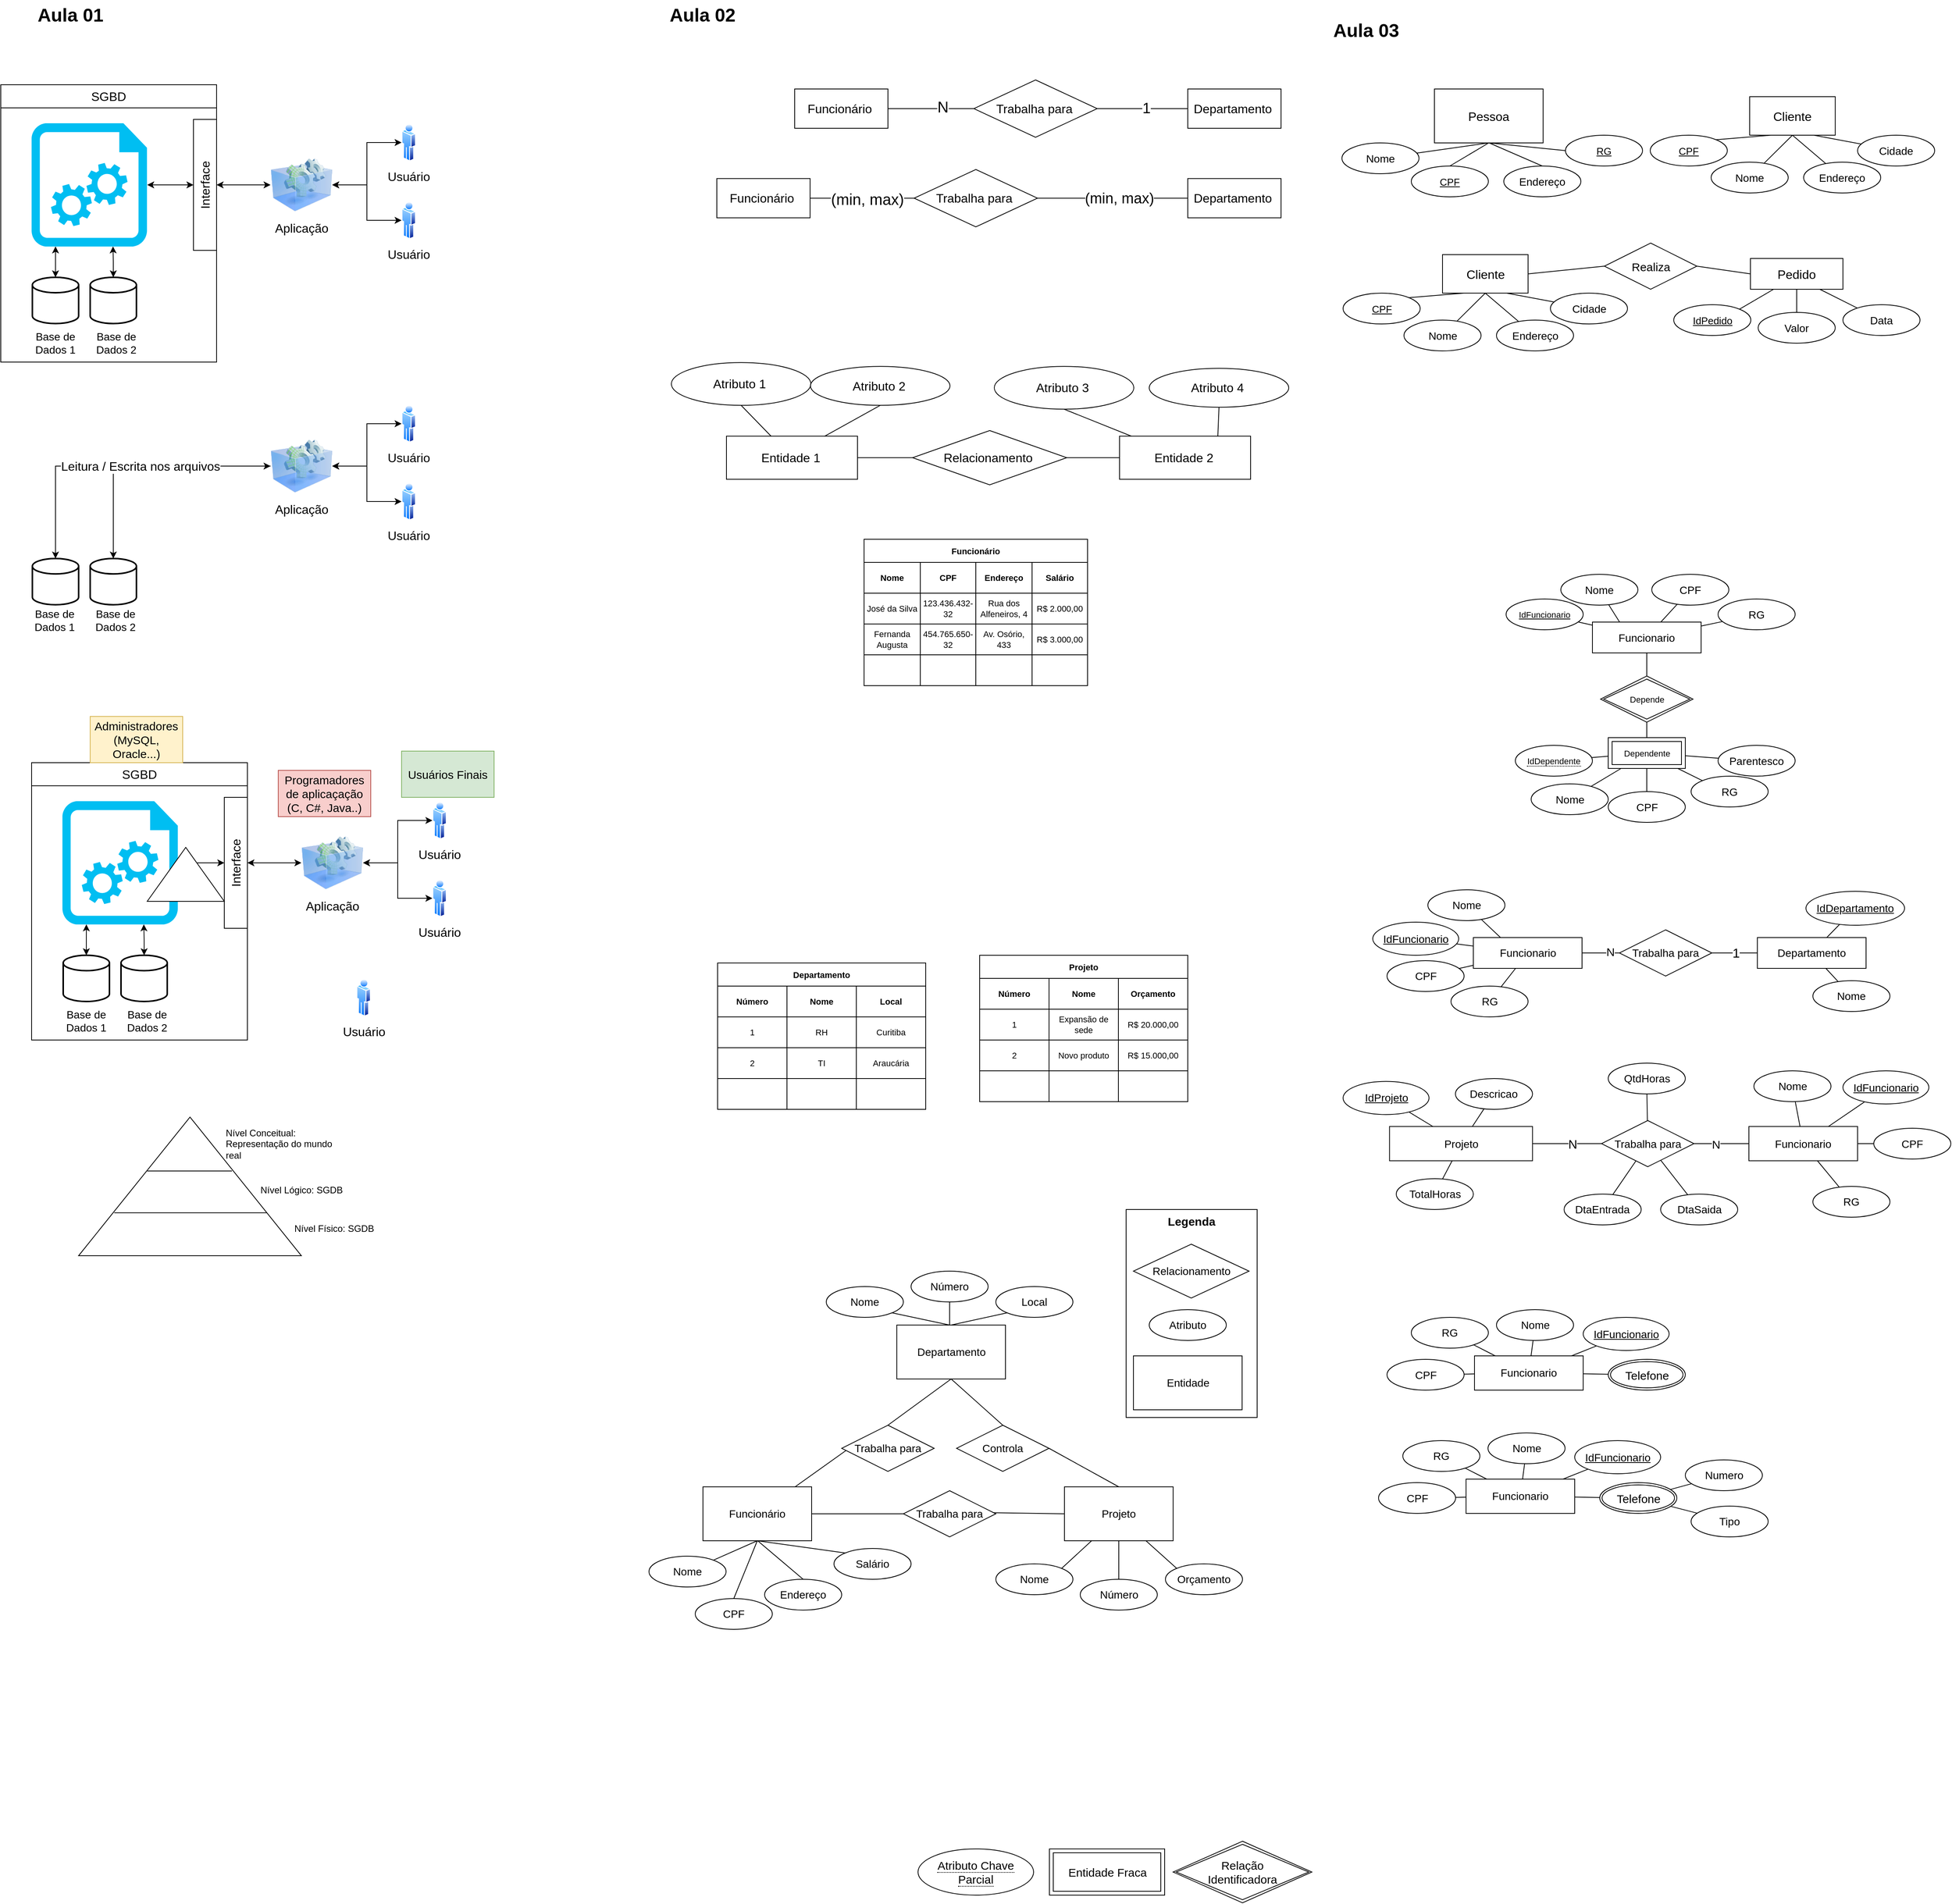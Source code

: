 <mxfile version="21.6.9" type="device">
  <diagram name="Page-1" id="y-zPi07FjmoY-JBa-DjT">
    <mxGraphModel dx="8060" dy="4947" grid="1" gridSize="10" guides="1" tooltips="1" connect="1" arrows="1" fold="1" page="1" pageScale="1" pageWidth="850" pageHeight="1100" math="0" shadow="0">
      <root>
        <mxCell id="0" />
        <mxCell id="1" parent="0" />
        <mxCell id="SeLx3FER-THGrYXA8y1y-204" value="Legenda" style="rounded=0;whiteSpace=wrap;html=1;fontFamily=Helvetica;fontSize=15;fontColor=default;verticalAlign=top;fontStyle=1" parent="1" vertex="1">
          <mxGeometry x="1470" y="1590" width="170" height="270" as="geometry" />
        </mxCell>
        <mxCell id="SeLx3FER-THGrYXA8y1y-40" value="" style="rounded=0;whiteSpace=wrap;html=1;fontSize=16;" parent="1" vertex="1">
          <mxGeometry x="10" y="160" width="280" height="330" as="geometry" />
        </mxCell>
        <mxCell id="SeLx3FER-THGrYXA8y1y-19" style="edgeStyle=orthogonalEdgeStyle;rounded=0;orthogonalLoop=1;jettySize=auto;html=1;entryX=1;entryY=0.5;entryDx=0;entryDy=0;startArrow=classic;startFill=1;fontSize=16;" parent="1" source="SeLx3FER-THGrYXA8y1y-1" target="SeLx3FER-THGrYXA8y1y-7" edge="1">
          <mxGeometry relative="1" as="geometry" />
        </mxCell>
        <mxCell id="SeLx3FER-THGrYXA8y1y-1" value="Aplicação" style="image;html=1;image=img/lib/clip_art/computers/Virtual_Application_128x128.png;fontSize=16;" parent="1" vertex="1">
          <mxGeometry x="360" y="220" width="80" height="80" as="geometry" />
        </mxCell>
        <mxCell id="SeLx3FER-THGrYXA8y1y-20" style="edgeStyle=orthogonalEdgeStyle;rounded=0;orthogonalLoop=1;jettySize=auto;html=1;entryX=1;entryY=0.5;entryDx=0;entryDy=0;startArrow=classic;startFill=1;fontSize=16;" parent="1" source="SeLx3FER-THGrYXA8y1y-3" target="SeLx3FER-THGrYXA8y1y-1" edge="1">
          <mxGeometry relative="1" as="geometry" />
        </mxCell>
        <mxCell id="SeLx3FER-THGrYXA8y1y-3" value="Usuário" style="image;aspect=fixed;perimeter=ellipsePerimeter;html=1;align=center;shadow=0;dashed=0;spacingTop=3;image=img/lib/active_directory/user.svg;fontSize=16;" parent="1" vertex="1">
          <mxGeometry x="530" y="180" width="18.5" height="50" as="geometry" />
        </mxCell>
        <mxCell id="SeLx3FER-THGrYXA8y1y-21" style="edgeStyle=orthogonalEdgeStyle;rounded=0;orthogonalLoop=1;jettySize=auto;html=1;entryX=1;entryY=0.5;entryDx=0;entryDy=0;startArrow=classic;startFill=1;fontSize=16;" parent="1" source="SeLx3FER-THGrYXA8y1y-5" target="SeLx3FER-THGrYXA8y1y-1" edge="1">
          <mxGeometry relative="1" as="geometry" />
        </mxCell>
        <mxCell id="SeLx3FER-THGrYXA8y1y-5" value="Usuário" style="image;aspect=fixed;perimeter=ellipsePerimeter;html=1;align=center;shadow=0;dashed=0;spacingTop=3;image=img/lib/active_directory/user.svg;fontSize=16;" parent="1" vertex="1">
          <mxGeometry x="530" y="281" width="18.5" height="50" as="geometry" />
        </mxCell>
        <mxCell id="SeLx3FER-THGrYXA8y1y-7" value="Interface" style="rounded=0;whiteSpace=wrap;html=1;horizontal=0;fontSize=16;" parent="1" vertex="1">
          <mxGeometry x="260" y="175" width="30" height="170" as="geometry" />
        </mxCell>
        <mxCell id="SeLx3FER-THGrYXA8y1y-22" style="edgeStyle=orthogonalEdgeStyle;rounded=0;orthogonalLoop=1;jettySize=auto;html=1;entryX=0.207;entryY=0.999;entryDx=0;entryDy=0;entryPerimeter=0;startArrow=classic;startFill=1;fontSize=16;" parent="1" source="SeLx3FER-THGrYXA8y1y-8" target="SeLx3FER-THGrYXA8y1y-11" edge="1">
          <mxGeometry relative="1" as="geometry" />
        </mxCell>
        <mxCell id="SeLx3FER-THGrYXA8y1y-8" value="" style="strokeWidth=2;html=1;shape=mxgraph.flowchart.database;whiteSpace=wrap;verticalAlign=top;labelPosition=center;verticalLabelPosition=bottom;align=center;fontSize=16;" parent="1" vertex="1">
          <mxGeometry x="51" y="380" width="60" height="60" as="geometry" />
        </mxCell>
        <mxCell id="SeLx3FER-THGrYXA8y1y-14" style="edgeStyle=orthogonalEdgeStyle;rounded=0;orthogonalLoop=1;jettySize=auto;html=1;exitX=0.5;exitY=0;exitDx=0;exitDy=0;exitPerimeter=0;entryX=0.704;entryY=0.999;entryDx=0;entryDy=0;entryPerimeter=0;startArrow=classic;startFill=1;fontSize=16;" parent="1" source="SeLx3FER-THGrYXA8y1y-10" target="SeLx3FER-THGrYXA8y1y-11" edge="1">
          <mxGeometry relative="1" as="geometry" />
        </mxCell>
        <mxCell id="SeLx3FER-THGrYXA8y1y-10" value="" style="strokeWidth=2;html=1;shape=mxgraph.flowchart.database;whiteSpace=wrap;verticalAlign=top;labelPosition=center;verticalLabelPosition=bottom;align=center;fontSize=16;" parent="1" vertex="1">
          <mxGeometry x="126" y="380" width="60" height="60" as="geometry" />
        </mxCell>
        <mxCell id="SeLx3FER-THGrYXA8y1y-17" style="edgeStyle=orthogonalEdgeStyle;rounded=0;orthogonalLoop=1;jettySize=auto;html=1;startArrow=classic;startFill=1;fontSize=16;" parent="1" source="SeLx3FER-THGrYXA8y1y-11" target="SeLx3FER-THGrYXA8y1y-7" edge="1">
          <mxGeometry relative="1" as="geometry" />
        </mxCell>
        <mxCell id="SeLx3FER-THGrYXA8y1y-11" value="" style="verticalLabelPosition=bottom;html=1;verticalAlign=top;align=center;strokeColor=none;fillColor=#00BEF2;shape=mxgraph.azure.startup_task;pointerEvents=1;fontSize=16;" parent="1" vertex="1">
          <mxGeometry x="50" y="180" width="150" height="160" as="geometry" />
        </mxCell>
        <mxCell id="SeLx3FER-THGrYXA8y1y-23" style="edgeStyle=orthogonalEdgeStyle;rounded=0;orthogonalLoop=1;jettySize=auto;html=1;entryX=0.5;entryY=0;entryDx=0;entryDy=0;startArrow=classic;startFill=1;entryPerimeter=0;fontSize=16;" parent="1" source="SeLx3FER-THGrYXA8y1y-24" target="SeLx3FER-THGrYXA8y1y-31" edge="1">
          <mxGeometry relative="1" as="geometry">
            <mxPoint x="294" y="625" as="targetPoint" />
          </mxGeometry>
        </mxCell>
        <mxCell id="SeLx3FER-THGrYXA8y1y-36" style="edgeStyle=orthogonalEdgeStyle;rounded=0;orthogonalLoop=1;jettySize=auto;html=1;entryX=0.5;entryY=0;entryDx=0;entryDy=0;entryPerimeter=0;fontSize=16;" parent="1" source="SeLx3FER-THGrYXA8y1y-24" target="SeLx3FER-THGrYXA8y1y-33" edge="1">
          <mxGeometry relative="1" as="geometry" />
        </mxCell>
        <mxCell id="SeLx3FER-THGrYXA8y1y-42" value="Leitura / Escrita nos arquivos" style="edgeLabel;html=1;align=center;verticalAlign=middle;resizable=0;points=[];fontSize=16;" parent="SeLx3FER-THGrYXA8y1y-36" vertex="1" connectable="0">
          <mxGeometry x="0.044" relative="1" as="geometry">
            <mxPoint as="offset" />
          </mxGeometry>
        </mxCell>
        <mxCell id="SeLx3FER-THGrYXA8y1y-24" value="Aplicação" style="image;html=1;image=img/lib/clip_art/computers/Virtual_Application_128x128.png;fontSize=16;" parent="1" vertex="1">
          <mxGeometry x="360" y="585" width="80" height="80" as="geometry" />
        </mxCell>
        <mxCell id="SeLx3FER-THGrYXA8y1y-25" style="edgeStyle=orthogonalEdgeStyle;rounded=0;orthogonalLoop=1;jettySize=auto;html=1;entryX=1;entryY=0.5;entryDx=0;entryDy=0;startArrow=classic;startFill=1;fontSize=16;" parent="1" source="SeLx3FER-THGrYXA8y1y-26" target="SeLx3FER-THGrYXA8y1y-24" edge="1">
          <mxGeometry relative="1" as="geometry" />
        </mxCell>
        <mxCell id="SeLx3FER-THGrYXA8y1y-26" value="Usuário" style="image;aspect=fixed;perimeter=ellipsePerimeter;html=1;align=center;shadow=0;dashed=0;spacingTop=3;image=img/lib/active_directory/user.svg;fontSize=16;" parent="1" vertex="1">
          <mxGeometry x="530" y="545" width="18.5" height="50" as="geometry" />
        </mxCell>
        <mxCell id="SeLx3FER-THGrYXA8y1y-27" style="edgeStyle=orthogonalEdgeStyle;rounded=0;orthogonalLoop=1;jettySize=auto;html=1;entryX=1;entryY=0.5;entryDx=0;entryDy=0;startArrow=classic;startFill=1;fontSize=16;" parent="1" source="SeLx3FER-THGrYXA8y1y-28" target="SeLx3FER-THGrYXA8y1y-24" edge="1">
          <mxGeometry relative="1" as="geometry" />
        </mxCell>
        <mxCell id="SeLx3FER-THGrYXA8y1y-28" value="Usuário" style="image;aspect=fixed;perimeter=ellipsePerimeter;html=1;align=center;shadow=0;dashed=0;spacingTop=3;image=img/lib/active_directory/user.svg;fontSize=16;" parent="1" vertex="1">
          <mxGeometry x="530" y="646" width="18.5" height="50" as="geometry" />
        </mxCell>
        <mxCell id="SeLx3FER-THGrYXA8y1y-31" value="" style="strokeWidth=2;html=1;shape=mxgraph.flowchart.database;whiteSpace=wrap;verticalAlign=top;labelPosition=center;verticalLabelPosition=bottom;align=center;fontSize=16;" parent="1" vertex="1">
          <mxGeometry x="51" y="745" width="60" height="60" as="geometry" />
        </mxCell>
        <mxCell id="SeLx3FER-THGrYXA8y1y-33" value="" style="strokeWidth=2;html=1;shape=mxgraph.flowchart.database;whiteSpace=wrap;verticalAlign=top;labelPosition=center;verticalLabelPosition=bottom;align=center;fontSize=16;" parent="1" vertex="1">
          <mxGeometry x="126" y="745" width="60" height="60" as="geometry" />
        </mxCell>
        <mxCell id="SeLx3FER-THGrYXA8y1y-41" value="SGBD" style="rounded=0;whiteSpace=wrap;html=1;fontSize=16;" parent="1" vertex="1">
          <mxGeometry x="10" y="130" width="280" height="30" as="geometry" />
        </mxCell>
        <mxCell id="SeLx3FER-THGrYXA8y1y-45" value="Base de Dados 1" style="text;html=1;strokeColor=none;fillColor=none;align=center;verticalAlign=middle;whiteSpace=wrap;rounded=0;fontSize=14;" parent="1" vertex="1">
          <mxGeometry x="51" y="450" width="60" height="30" as="geometry" />
        </mxCell>
        <mxCell id="SeLx3FER-THGrYXA8y1y-46" value="Base de Dados 2" style="text;html=1;strokeColor=none;fillColor=none;align=center;verticalAlign=middle;whiteSpace=wrap;rounded=0;fontSize=14;" parent="1" vertex="1">
          <mxGeometry x="130" y="450" width="60" height="30" as="geometry" />
        </mxCell>
        <mxCell id="SeLx3FER-THGrYXA8y1y-47" value="Base de Dados 1" style="text;html=1;strokeColor=none;fillColor=none;align=center;verticalAlign=middle;whiteSpace=wrap;rounded=0;fontSize=14;" parent="1" vertex="1">
          <mxGeometry x="50" y="810" width="60" height="30" as="geometry" />
        </mxCell>
        <mxCell id="SeLx3FER-THGrYXA8y1y-48" value="Base de Dados 2" style="text;html=1;strokeColor=none;fillColor=none;align=center;verticalAlign=middle;whiteSpace=wrap;rounded=0;fontSize=14;" parent="1" vertex="1">
          <mxGeometry x="129" y="810" width="60" height="30" as="geometry" />
        </mxCell>
        <mxCell id="SeLx3FER-THGrYXA8y1y-49" value="" style="rounded=0;whiteSpace=wrap;html=1;fontSize=16;" parent="1" vertex="1">
          <mxGeometry x="50" y="1040" width="280" height="330" as="geometry" />
        </mxCell>
        <mxCell id="SeLx3FER-THGrYXA8y1y-50" style="edgeStyle=orthogonalEdgeStyle;rounded=0;orthogonalLoop=1;jettySize=auto;html=1;entryX=1;entryY=0.5;entryDx=0;entryDy=0;startArrow=classic;startFill=1;fontSize=16;" parent="1" source="SeLx3FER-THGrYXA8y1y-51" target="SeLx3FER-THGrYXA8y1y-56" edge="1">
          <mxGeometry relative="1" as="geometry" />
        </mxCell>
        <mxCell id="SeLx3FER-THGrYXA8y1y-51" value="Aplicação" style="image;html=1;image=img/lib/clip_art/computers/Virtual_Application_128x128.png;fontSize=16;" parent="1" vertex="1">
          <mxGeometry x="400" y="1100" width="80" height="80" as="geometry" />
        </mxCell>
        <mxCell id="SeLx3FER-THGrYXA8y1y-52" style="edgeStyle=orthogonalEdgeStyle;rounded=0;orthogonalLoop=1;jettySize=auto;html=1;entryX=1;entryY=0.5;entryDx=0;entryDy=0;startArrow=classic;startFill=1;fontSize=16;" parent="1" source="SeLx3FER-THGrYXA8y1y-53" target="SeLx3FER-THGrYXA8y1y-51" edge="1">
          <mxGeometry relative="1" as="geometry" />
        </mxCell>
        <mxCell id="SeLx3FER-THGrYXA8y1y-53" value="Usuário" style="image;aspect=fixed;perimeter=ellipsePerimeter;html=1;align=center;shadow=0;dashed=0;spacingTop=3;image=img/lib/active_directory/user.svg;fontSize=16;" parent="1" vertex="1">
          <mxGeometry x="570" y="1060" width="18.5" height="50" as="geometry" />
        </mxCell>
        <mxCell id="SeLx3FER-THGrYXA8y1y-54" style="edgeStyle=orthogonalEdgeStyle;rounded=0;orthogonalLoop=1;jettySize=auto;html=1;entryX=1;entryY=0.5;entryDx=0;entryDy=0;startArrow=classic;startFill=1;fontSize=16;" parent="1" source="SeLx3FER-THGrYXA8y1y-55" target="SeLx3FER-THGrYXA8y1y-51" edge="1">
          <mxGeometry relative="1" as="geometry" />
        </mxCell>
        <mxCell id="SeLx3FER-THGrYXA8y1y-55" value="Usuário" style="image;aspect=fixed;perimeter=ellipsePerimeter;html=1;align=center;shadow=0;dashed=0;spacingTop=3;image=img/lib/active_directory/user.svg;fontSize=16;" parent="1" vertex="1">
          <mxGeometry x="570" y="1161" width="18.5" height="50" as="geometry" />
        </mxCell>
        <mxCell id="SeLx3FER-THGrYXA8y1y-56" value="Interface" style="rounded=0;whiteSpace=wrap;html=1;horizontal=0;fontSize=16;" parent="1" vertex="1">
          <mxGeometry x="300" y="1055" width="30" height="170" as="geometry" />
        </mxCell>
        <mxCell id="SeLx3FER-THGrYXA8y1y-57" style="edgeStyle=orthogonalEdgeStyle;rounded=0;orthogonalLoop=1;jettySize=auto;html=1;entryX=0.207;entryY=0.999;entryDx=0;entryDy=0;entryPerimeter=0;startArrow=classic;startFill=1;fontSize=16;" parent="1" source="SeLx3FER-THGrYXA8y1y-58" target="SeLx3FER-THGrYXA8y1y-62" edge="1">
          <mxGeometry relative="1" as="geometry" />
        </mxCell>
        <mxCell id="SeLx3FER-THGrYXA8y1y-58" value="" style="strokeWidth=2;html=1;shape=mxgraph.flowchart.database;whiteSpace=wrap;verticalAlign=top;labelPosition=center;verticalLabelPosition=bottom;align=center;fontSize=16;" parent="1" vertex="1">
          <mxGeometry x="91" y="1260" width="60" height="60" as="geometry" />
        </mxCell>
        <mxCell id="SeLx3FER-THGrYXA8y1y-59" style="edgeStyle=orthogonalEdgeStyle;rounded=0;orthogonalLoop=1;jettySize=auto;html=1;exitX=0.5;exitY=0;exitDx=0;exitDy=0;exitPerimeter=0;entryX=0.704;entryY=0.999;entryDx=0;entryDy=0;entryPerimeter=0;startArrow=classic;startFill=1;fontSize=16;" parent="1" source="SeLx3FER-THGrYXA8y1y-60" target="SeLx3FER-THGrYXA8y1y-62" edge="1">
          <mxGeometry relative="1" as="geometry" />
        </mxCell>
        <mxCell id="SeLx3FER-THGrYXA8y1y-60" value="" style="strokeWidth=2;html=1;shape=mxgraph.flowchart.database;whiteSpace=wrap;verticalAlign=top;labelPosition=center;verticalLabelPosition=bottom;align=center;fontSize=16;" parent="1" vertex="1">
          <mxGeometry x="166" y="1260" width="60" height="60" as="geometry" />
        </mxCell>
        <mxCell id="SeLx3FER-THGrYXA8y1y-61" style="edgeStyle=orthogonalEdgeStyle;rounded=0;orthogonalLoop=1;jettySize=auto;html=1;startArrow=classic;startFill=1;fontSize=16;" parent="1" source="SeLx3FER-THGrYXA8y1y-62" target="SeLx3FER-THGrYXA8y1y-56" edge="1">
          <mxGeometry relative="1" as="geometry" />
        </mxCell>
        <mxCell id="SeLx3FER-THGrYXA8y1y-62" value="" style="verticalLabelPosition=bottom;html=1;verticalAlign=top;align=center;strokeColor=none;fillColor=#00BEF2;shape=mxgraph.azure.startup_task;pointerEvents=1;fontSize=16;" parent="1" vertex="1">
          <mxGeometry x="90" y="1060" width="150" height="160" as="geometry" />
        </mxCell>
        <mxCell id="SeLx3FER-THGrYXA8y1y-63" value="SGBD" style="rounded=0;whiteSpace=wrap;html=1;fontSize=16;" parent="1" vertex="1">
          <mxGeometry x="50" y="1010" width="280" height="30" as="geometry" />
        </mxCell>
        <mxCell id="SeLx3FER-THGrYXA8y1y-64" value="Base de Dados 1" style="text;html=1;strokeColor=none;fillColor=none;align=center;verticalAlign=middle;whiteSpace=wrap;rounded=0;fontSize=14;" parent="1" vertex="1">
          <mxGeometry x="91" y="1330" width="60" height="30" as="geometry" />
        </mxCell>
        <mxCell id="SeLx3FER-THGrYXA8y1y-65" value="Base de Dados 2" style="text;html=1;strokeColor=none;fillColor=none;align=center;verticalAlign=middle;whiteSpace=wrap;rounded=0;fontSize=14;" parent="1" vertex="1">
          <mxGeometry x="170" y="1330" width="60" height="30" as="geometry" />
        </mxCell>
        <mxCell id="SeLx3FER-THGrYXA8y1y-66" value="Administradores&lt;br&gt;(MySQL, Oracle...)" style="rounded=0;whiteSpace=wrap;html=1;fillColor=#fff2cc;strokeColor=#d6b656;fontSize=15;" parent="1" vertex="1">
          <mxGeometry x="126" y="950" width="120" height="60" as="geometry" />
        </mxCell>
        <mxCell id="SeLx3FER-THGrYXA8y1y-67" value="Programadores de aplicaçação&lt;br&gt;(C, C#, Java..)" style="rounded=0;whiteSpace=wrap;html=1;fillColor=#f8cecc;strokeColor=#b85450;fontSize=15;" parent="1" vertex="1">
          <mxGeometry x="370" y="1020" width="120" height="60" as="geometry" />
        </mxCell>
        <mxCell id="SeLx3FER-THGrYXA8y1y-68" value="Usuários Finais" style="rounded=0;whiteSpace=wrap;html=1;fillColor=#d5e8d4;strokeColor=#82b366;fontSize=15;" parent="1" vertex="1">
          <mxGeometry x="530" y="995" width="120" height="60" as="geometry" />
        </mxCell>
        <mxCell id="SeLx3FER-THGrYXA8y1y-69" value="Usuário" style="image;aspect=fixed;perimeter=ellipsePerimeter;html=1;align=center;shadow=0;dashed=0;spacingTop=3;image=img/lib/active_directory/user.svg;fontSize=16;" parent="1" vertex="1">
          <mxGeometry x="471.5" y="1290" width="18.5" height="50" as="geometry" />
        </mxCell>
        <mxCell id="SeLx3FER-THGrYXA8y1y-70" value="" style="verticalLabelPosition=bottom;verticalAlign=top;html=1;shape=mxgraph.basic.acute_triangle;dx=0.5;" parent="1" vertex="1">
          <mxGeometry x="200" y="1120" width="100" height="70" as="geometry" />
        </mxCell>
        <mxCell id="SeLx3FER-THGrYXA8y1y-71" value="" style="verticalLabelPosition=bottom;verticalAlign=top;html=1;shape=mxgraph.basic.acute_triangle;dx=0.5;" parent="1" vertex="1">
          <mxGeometry x="111" y="1470" width="289" height="180" as="geometry" />
        </mxCell>
        <mxCell id="SeLx3FER-THGrYXA8y1y-72" value="" style="endArrow=none;html=1;rounded=0;exitX=0.16;exitY=0.69;exitDx=0;exitDy=0;exitPerimeter=0;entryX=0.844;entryY=0.69;entryDx=0;entryDy=0;entryPerimeter=0;" parent="1" source="SeLx3FER-THGrYXA8y1y-71" target="SeLx3FER-THGrYXA8y1y-71" edge="1">
          <mxGeometry width="50" height="50" relative="1" as="geometry">
            <mxPoint x="220" y="1670" as="sourcePoint" />
            <mxPoint x="270" y="1620" as="targetPoint" />
          </mxGeometry>
        </mxCell>
        <mxCell id="SeLx3FER-THGrYXA8y1y-73" value="" style="endArrow=none;html=1;rounded=0;exitX=0.16;exitY=0.69;exitDx=0;exitDy=0;exitPerimeter=0;" parent="1" edge="1">
          <mxGeometry width="50" height="50" relative="1" as="geometry">
            <mxPoint x="200" y="1540" as="sourcePoint" />
            <mxPoint x="310" y="1540" as="targetPoint" />
          </mxGeometry>
        </mxCell>
        <mxCell id="SeLx3FER-THGrYXA8y1y-74" value="Nível Conceitual: Representação do mundo real" style="text;html=1;strokeColor=none;fillColor=none;align=left;verticalAlign=middle;whiteSpace=wrap;rounded=0;" parent="1" vertex="1">
          <mxGeometry x="300" y="1490" width="160" height="30" as="geometry" />
        </mxCell>
        <mxCell id="SeLx3FER-THGrYXA8y1y-75" value="Nível Lógico: SGDB&amp;nbsp;" style="text;html=1;strokeColor=none;fillColor=none;align=left;verticalAlign=middle;whiteSpace=wrap;rounded=0;" parent="1" vertex="1">
          <mxGeometry x="345" y="1550" width="160" height="30" as="geometry" />
        </mxCell>
        <mxCell id="SeLx3FER-THGrYXA8y1y-76" value="Nível Físico: SGDB&amp;nbsp;" style="text;html=1;strokeColor=none;fillColor=none;align=left;verticalAlign=middle;whiteSpace=wrap;rounded=0;" parent="1" vertex="1">
          <mxGeometry x="388.5" y="1600" width="160" height="30" as="geometry" />
        </mxCell>
        <mxCell id="SeLx3FER-THGrYXA8y1y-189" style="edgeStyle=none;shape=connector;rounded=0;orthogonalLoop=1;jettySize=auto;html=1;entryX=0.084;entryY=0.494;entryDx=0;entryDy=0;entryPerimeter=0;labelBackgroundColor=default;fontFamily=Helvetica;fontSize=14;fontColor=default;endArrow=none;endFill=0;" parent="1" source="SeLx3FER-THGrYXA8y1y-77" target="SeLx3FER-THGrYXA8y1y-188" edge="1">
          <mxGeometry relative="1" as="geometry" />
        </mxCell>
        <mxCell id="SeLx3FER-THGrYXA8y1y-192" style="edgeStyle=none;shape=connector;rounded=0;orthogonalLoop=1;jettySize=auto;html=1;exitX=1;exitY=0.5;exitDx=0;exitDy=0;entryX=0;entryY=0.5;entryDx=0;entryDy=0;labelBackgroundColor=default;fontFamily=Helvetica;fontSize=14;fontColor=default;endArrow=none;endFill=0;" parent="1" source="SeLx3FER-THGrYXA8y1y-77" target="SeLx3FER-THGrYXA8y1y-190" edge="1">
          <mxGeometry relative="1" as="geometry" />
        </mxCell>
        <mxCell id="SeLx3FER-THGrYXA8y1y-77" value="Funcionário" style="whiteSpace=wrap;html=1;align=center;fontSize=14;" parent="1" vertex="1">
          <mxGeometry x="921" y="1950" width="141" height="70" as="geometry" />
        </mxCell>
        <mxCell id="SeLx3FER-THGrYXA8y1y-196" style="edgeStyle=none;shape=connector;rounded=0;orthogonalLoop=1;jettySize=auto;html=1;entryX=0.5;entryY=0;entryDx=0;entryDy=0;labelBackgroundColor=default;fontFamily=Helvetica;fontSize=14;fontColor=default;endArrow=none;endFill=0;exitX=0.5;exitY=1;exitDx=0;exitDy=0;" parent="1" source="SeLx3FER-THGrYXA8y1y-78" target="SeLx3FER-THGrYXA8y1y-187" edge="1">
          <mxGeometry relative="1" as="geometry" />
        </mxCell>
        <mxCell id="SeLx3FER-THGrYXA8y1y-78" value="Departamento" style="whiteSpace=wrap;html=1;align=center;fontSize=14;" parent="1" vertex="1">
          <mxGeometry x="1172.5" y="1740" width="141" height="70" as="geometry" />
        </mxCell>
        <mxCell id="SeLx3FER-THGrYXA8y1y-79" value="Projeto" style="whiteSpace=wrap;html=1;align=center;fontSize=14;" parent="1" vertex="1">
          <mxGeometry x="1390" y="1950" width="141" height="70" as="geometry" />
        </mxCell>
        <mxCell id="SeLx3FER-THGrYXA8y1y-92" style="rounded=0;orthogonalLoop=1;jettySize=auto;html=1;entryX=0.5;entryY=1;entryDx=0;entryDy=0;endArrow=none;endFill=0;fontSize=14;" parent="1" source="SeLx3FER-THGrYXA8y1y-80" target="SeLx3FER-THGrYXA8y1y-77" edge="1">
          <mxGeometry relative="1" as="geometry">
            <mxPoint x="1056.5" y="2210" as="targetPoint" />
          </mxGeometry>
        </mxCell>
        <mxCell id="SeLx3FER-THGrYXA8y1y-80" value="Nome" style="ellipse;whiteSpace=wrap;html=1;align=center;fontSize=14;" parent="1" vertex="1">
          <mxGeometry x="851" y="2040" width="100" height="40" as="geometry" />
        </mxCell>
        <mxCell id="SeLx3FER-THGrYXA8y1y-93" style="edgeStyle=none;shape=connector;rounded=0;orthogonalLoop=1;jettySize=auto;html=1;exitX=0.5;exitY=0;exitDx=0;exitDy=0;entryX=0.5;entryY=1;entryDx=0;entryDy=0;labelBackgroundColor=default;fontFamily=Helvetica;fontSize=14;fontColor=default;endArrow=none;endFill=0;" parent="1" source="SeLx3FER-THGrYXA8y1y-82" target="SeLx3FER-THGrYXA8y1y-77" edge="1">
          <mxGeometry relative="1" as="geometry">
            <mxPoint x="1056.5" y="2210" as="targetPoint" />
          </mxGeometry>
        </mxCell>
        <mxCell id="SeLx3FER-THGrYXA8y1y-82" value="CPF" style="ellipse;whiteSpace=wrap;html=1;align=center;fontSize=14;" parent="1" vertex="1">
          <mxGeometry x="911" y="2095" width="100" height="40" as="geometry" />
        </mxCell>
        <mxCell id="SeLx3FER-THGrYXA8y1y-94" style="edgeStyle=none;shape=connector;rounded=0;orthogonalLoop=1;jettySize=auto;html=1;labelBackgroundColor=default;fontFamily=Helvetica;fontSize=14;fontColor=default;endArrow=none;endFill=0;entryX=0.5;entryY=0;entryDx=0;entryDy=0;" parent="1" target="SeLx3FER-THGrYXA8y1y-83" edge="1">
          <mxGeometry relative="1" as="geometry">
            <mxPoint x="981" y="2160" as="targetPoint" />
            <mxPoint x="992" y="2020" as="sourcePoint" />
          </mxGeometry>
        </mxCell>
        <mxCell id="SeLx3FER-THGrYXA8y1y-83" value="Endereço" style="ellipse;whiteSpace=wrap;html=1;align=center;fontSize=14;" parent="1" vertex="1">
          <mxGeometry x="1001" y="2070" width="100" height="40" as="geometry" />
        </mxCell>
        <mxCell id="SeLx3FER-THGrYXA8y1y-95" style="edgeStyle=none;shape=connector;rounded=0;orthogonalLoop=1;jettySize=auto;html=1;exitX=0;exitY=0;exitDx=0;exitDy=0;labelBackgroundColor=default;fontFamily=Helvetica;fontSize=14;fontColor=default;endArrow=none;endFill=0;entryX=0.5;entryY=1;entryDx=0;entryDy=0;" parent="1" source="SeLx3FER-THGrYXA8y1y-85" target="SeLx3FER-THGrYXA8y1y-77" edge="1">
          <mxGeometry relative="1" as="geometry">
            <mxPoint x="1027" y="2020" as="targetPoint" />
          </mxGeometry>
        </mxCell>
        <mxCell id="SeLx3FER-THGrYXA8y1y-85" value="Salário" style="ellipse;whiteSpace=wrap;html=1;align=center;fontSize=14;" parent="1" vertex="1">
          <mxGeometry x="1091" y="2030" width="100" height="40" as="geometry" />
        </mxCell>
        <mxCell id="SeLx3FER-THGrYXA8y1y-101" style="edgeStyle=none;shape=connector;rounded=0;orthogonalLoop=1;jettySize=auto;html=1;exitX=1;exitY=1;exitDx=0;exitDy=0;labelBackgroundColor=default;fontFamily=Helvetica;fontSize=14;fontColor=default;endArrow=none;endFill=0;" parent="1" source="SeLx3FER-THGrYXA8y1y-86" edge="1">
          <mxGeometry relative="1" as="geometry">
            <mxPoint x="1241" y="1740" as="targetPoint" />
          </mxGeometry>
        </mxCell>
        <mxCell id="SeLx3FER-THGrYXA8y1y-86" value="Nome" style="ellipse;whiteSpace=wrap;html=1;align=center;fontSize=14;" parent="1" vertex="1">
          <mxGeometry x="1081" y="1690" width="100" height="40" as="geometry" />
        </mxCell>
        <mxCell id="SeLx3FER-THGrYXA8y1y-100" style="edgeStyle=none;shape=connector;rounded=0;orthogonalLoop=1;jettySize=auto;html=1;exitX=0.5;exitY=1;exitDx=0;exitDy=0;labelBackgroundColor=default;fontFamily=Helvetica;fontSize=14;fontColor=default;endArrow=none;endFill=0;" parent="1" source="SeLx3FER-THGrYXA8y1y-87" edge="1">
          <mxGeometry relative="1" as="geometry">
            <mxPoint x="1241" y="1740" as="targetPoint" />
          </mxGeometry>
        </mxCell>
        <mxCell id="SeLx3FER-THGrYXA8y1y-87" value="Número" style="ellipse;whiteSpace=wrap;html=1;align=center;fontSize=14;" parent="1" vertex="1">
          <mxGeometry x="1191" y="1670" width="100" height="40" as="geometry" />
        </mxCell>
        <mxCell id="SeLx3FER-THGrYXA8y1y-99" style="edgeStyle=none;shape=connector;rounded=0;orthogonalLoop=1;jettySize=auto;html=1;exitX=0;exitY=1;exitDx=0;exitDy=0;entryX=0.5;entryY=0;entryDx=0;entryDy=0;labelBackgroundColor=default;fontFamily=Helvetica;fontSize=14;fontColor=default;endArrow=none;endFill=0;" parent="1" source="SeLx3FER-THGrYXA8y1y-88" target="SeLx3FER-THGrYXA8y1y-78" edge="1">
          <mxGeometry relative="1" as="geometry" />
        </mxCell>
        <mxCell id="SeLx3FER-THGrYXA8y1y-88" value="Local" style="ellipse;whiteSpace=wrap;html=1;align=center;fontSize=14;" parent="1" vertex="1">
          <mxGeometry x="1301" y="1690" width="100" height="40" as="geometry" />
        </mxCell>
        <mxCell id="SeLx3FER-THGrYXA8y1y-96" style="edgeStyle=none;shape=connector;rounded=0;orthogonalLoop=1;jettySize=auto;html=1;exitX=1;exitY=0;exitDx=0;exitDy=0;labelBackgroundColor=default;fontFamily=Helvetica;fontSize=14;fontColor=default;endArrow=none;endFill=0;entryX=0.25;entryY=1;entryDx=0;entryDy=0;" parent="1" source="SeLx3FER-THGrYXA8y1y-89" target="SeLx3FER-THGrYXA8y1y-79" edge="1">
          <mxGeometry relative="1" as="geometry">
            <mxPoint x="1461" y="2120" as="targetPoint" />
          </mxGeometry>
        </mxCell>
        <mxCell id="SeLx3FER-THGrYXA8y1y-89" value="Nome" style="ellipse;whiteSpace=wrap;html=1;align=center;fontSize=14;" parent="1" vertex="1">
          <mxGeometry x="1301" y="2050" width="100" height="40" as="geometry" />
        </mxCell>
        <mxCell id="SeLx3FER-THGrYXA8y1y-97" style="edgeStyle=none;shape=connector;rounded=0;orthogonalLoop=1;jettySize=auto;html=1;exitX=0.5;exitY=0;exitDx=0;exitDy=0;labelBackgroundColor=default;fontFamily=Helvetica;fontSize=14;fontColor=default;endArrow=none;endFill=0;entryX=0.5;entryY=1;entryDx=0;entryDy=0;" parent="1" source="SeLx3FER-THGrYXA8y1y-90" target="SeLx3FER-THGrYXA8y1y-79" edge="1">
          <mxGeometry relative="1" as="geometry">
            <mxPoint x="1461" y="2120" as="targetPoint" />
          </mxGeometry>
        </mxCell>
        <mxCell id="SeLx3FER-THGrYXA8y1y-90" value="Número" style="ellipse;whiteSpace=wrap;html=1;align=center;fontSize=14;" parent="1" vertex="1">
          <mxGeometry x="1410.5" y="2070" width="100" height="40" as="geometry" />
        </mxCell>
        <mxCell id="SeLx3FER-THGrYXA8y1y-98" style="edgeStyle=none;shape=connector;rounded=0;orthogonalLoop=1;jettySize=auto;html=1;labelBackgroundColor=default;fontFamily=Helvetica;fontSize=14;fontColor=default;endArrow=none;endFill=0;exitX=0;exitY=0;exitDx=0;exitDy=0;entryX=0.75;entryY=1;entryDx=0;entryDy=0;" parent="1" source="SeLx3FER-THGrYXA8y1y-91" target="SeLx3FER-THGrYXA8y1y-79" edge="1">
          <mxGeometry relative="1" as="geometry">
            <mxPoint x="1461" y="2120" as="targetPoint" />
            <mxPoint x="1526" y="2104" as="sourcePoint" />
          </mxGeometry>
        </mxCell>
        <mxCell id="SeLx3FER-THGrYXA8y1y-91" value="Orçamento" style="ellipse;whiteSpace=wrap;html=1;align=center;fontSize=14;" parent="1" vertex="1">
          <mxGeometry x="1521" y="2050" width="100" height="40" as="geometry" />
        </mxCell>
        <mxCell id="SeLx3FER-THGrYXA8y1y-128" value="Funcionário" style="shape=table;startSize=30;container=1;collapsible=0;childLayout=tableLayout;fontFamily=Helvetica;fontSize=11;fontColor=default;fontStyle=1" parent="1" vertex="1">
          <mxGeometry x="1130" y="720" width="290" height="190" as="geometry" />
        </mxCell>
        <mxCell id="SeLx3FER-THGrYXA8y1y-129" value="" style="shape=tableRow;horizontal=0;startSize=0;swimlaneHead=0;swimlaneBody=0;strokeColor=inherit;top=0;left=0;bottom=0;right=0;collapsible=0;dropTarget=0;fillColor=none;points=[[0,0.5],[1,0.5]];portConstraint=eastwest;fontFamily=Helvetica;fontSize=11;fontColor=default;" parent="SeLx3FER-THGrYXA8y1y-128" vertex="1">
          <mxGeometry y="30" width="290" height="40" as="geometry" />
        </mxCell>
        <mxCell id="SeLx3FER-THGrYXA8y1y-130" value="Nome" style="shape=partialRectangle;html=1;whiteSpace=wrap;connectable=0;strokeColor=inherit;overflow=hidden;fillColor=none;top=0;left=0;bottom=0;right=0;pointerEvents=1;fontFamily=Helvetica;fontSize=11;fontColor=default;align=center;fontStyle=1" parent="SeLx3FER-THGrYXA8y1y-129" vertex="1">
          <mxGeometry width="73" height="40" as="geometry">
            <mxRectangle width="73" height="40" as="alternateBounds" />
          </mxGeometry>
        </mxCell>
        <mxCell id="SeLx3FER-THGrYXA8y1y-131" value="CPF&lt;br&gt;" style="shape=partialRectangle;html=1;whiteSpace=wrap;connectable=0;strokeColor=inherit;overflow=hidden;fillColor=none;top=0;left=0;bottom=0;right=0;pointerEvents=1;fontFamily=Helvetica;fontSize=11;fontColor=default;fontStyle=1" parent="SeLx3FER-THGrYXA8y1y-129" vertex="1">
          <mxGeometry x="73" width="72" height="40" as="geometry">
            <mxRectangle width="72" height="40" as="alternateBounds" />
          </mxGeometry>
        </mxCell>
        <mxCell id="SeLx3FER-THGrYXA8y1y-132" value="Endereço" style="shape=partialRectangle;html=1;whiteSpace=wrap;connectable=0;strokeColor=inherit;overflow=hidden;fillColor=none;top=0;left=0;bottom=0;right=0;pointerEvents=1;fontFamily=Helvetica;fontSize=11;fontColor=default;fontStyle=1" parent="SeLx3FER-THGrYXA8y1y-129" vertex="1">
          <mxGeometry x="145" width="73" height="40" as="geometry">
            <mxRectangle width="73" height="40" as="alternateBounds" />
          </mxGeometry>
        </mxCell>
        <mxCell id="SeLx3FER-THGrYXA8y1y-133" value="Salário" style="shape=partialRectangle;html=1;whiteSpace=wrap;connectable=0;strokeColor=inherit;overflow=hidden;fillColor=none;top=0;left=0;bottom=0;right=0;pointerEvents=1;fontFamily=Helvetica;fontSize=11;fontColor=default;fontStyle=1" parent="SeLx3FER-THGrYXA8y1y-129" vertex="1">
          <mxGeometry x="218" width="72" height="40" as="geometry">
            <mxRectangle width="72" height="40" as="alternateBounds" />
          </mxGeometry>
        </mxCell>
        <mxCell id="SeLx3FER-THGrYXA8y1y-135" value="" style="shape=tableRow;horizontal=0;startSize=0;swimlaneHead=0;swimlaneBody=0;strokeColor=inherit;top=0;left=0;bottom=0;right=0;collapsible=0;dropTarget=0;fillColor=none;points=[[0,0.5],[1,0.5]];portConstraint=eastwest;fontFamily=Helvetica;fontSize=11;fontColor=default;" parent="SeLx3FER-THGrYXA8y1y-128" vertex="1">
          <mxGeometry y="70" width="290" height="40" as="geometry" />
        </mxCell>
        <mxCell id="SeLx3FER-THGrYXA8y1y-136" value="José da Silva" style="shape=partialRectangle;html=1;whiteSpace=wrap;connectable=0;strokeColor=inherit;overflow=hidden;fillColor=none;top=0;left=0;bottom=0;right=0;pointerEvents=1;fontFamily=Helvetica;fontSize=11;fontColor=default;" parent="SeLx3FER-THGrYXA8y1y-135" vertex="1">
          <mxGeometry width="73" height="40" as="geometry">
            <mxRectangle width="73" height="40" as="alternateBounds" />
          </mxGeometry>
        </mxCell>
        <mxCell id="SeLx3FER-THGrYXA8y1y-137" value="123.436.432-32" style="shape=partialRectangle;html=1;whiteSpace=wrap;connectable=0;strokeColor=inherit;overflow=hidden;fillColor=none;top=0;left=0;bottom=0;right=0;pointerEvents=1;fontFamily=Helvetica;fontSize=11;fontColor=default;" parent="SeLx3FER-THGrYXA8y1y-135" vertex="1">
          <mxGeometry x="73" width="72" height="40" as="geometry">
            <mxRectangle width="72" height="40" as="alternateBounds" />
          </mxGeometry>
        </mxCell>
        <mxCell id="SeLx3FER-THGrYXA8y1y-138" value="Rua dos Alfeneiros, 4" style="shape=partialRectangle;html=1;whiteSpace=wrap;connectable=0;strokeColor=inherit;overflow=hidden;fillColor=none;top=0;left=0;bottom=0;right=0;pointerEvents=1;fontFamily=Helvetica;fontSize=11;fontColor=default;" parent="SeLx3FER-THGrYXA8y1y-135" vertex="1">
          <mxGeometry x="145" width="73" height="40" as="geometry">
            <mxRectangle width="73" height="40" as="alternateBounds" />
          </mxGeometry>
        </mxCell>
        <mxCell id="SeLx3FER-THGrYXA8y1y-139" value="R$ 2.000,00" style="shape=partialRectangle;html=1;whiteSpace=wrap;connectable=0;strokeColor=inherit;overflow=hidden;fillColor=none;top=0;left=0;bottom=0;right=0;pointerEvents=1;fontFamily=Helvetica;fontSize=11;fontColor=default;" parent="SeLx3FER-THGrYXA8y1y-135" vertex="1">
          <mxGeometry x="218" width="72" height="40" as="geometry">
            <mxRectangle width="72" height="40" as="alternateBounds" />
          </mxGeometry>
        </mxCell>
        <mxCell id="SeLx3FER-THGrYXA8y1y-141" value="" style="shape=tableRow;horizontal=0;startSize=0;swimlaneHead=0;swimlaneBody=0;strokeColor=inherit;top=0;left=0;bottom=0;right=0;collapsible=0;dropTarget=0;fillColor=none;points=[[0,0.5],[1,0.5]];portConstraint=eastwest;fontFamily=Helvetica;fontSize=11;fontColor=default;" parent="SeLx3FER-THGrYXA8y1y-128" vertex="1">
          <mxGeometry y="110" width="290" height="40" as="geometry" />
        </mxCell>
        <mxCell id="SeLx3FER-THGrYXA8y1y-142" value="Fernanda Augusta" style="shape=partialRectangle;html=1;whiteSpace=wrap;connectable=0;strokeColor=inherit;overflow=hidden;fillColor=none;top=0;left=0;bottom=0;right=0;pointerEvents=1;fontFamily=Helvetica;fontSize=11;fontColor=default;" parent="SeLx3FER-THGrYXA8y1y-141" vertex="1">
          <mxGeometry width="73" height="40" as="geometry">
            <mxRectangle width="73" height="40" as="alternateBounds" />
          </mxGeometry>
        </mxCell>
        <mxCell id="SeLx3FER-THGrYXA8y1y-143" value="454.765.650-32" style="shape=partialRectangle;html=1;whiteSpace=wrap;connectable=0;strokeColor=inherit;overflow=hidden;fillColor=none;top=0;left=0;bottom=0;right=0;pointerEvents=1;fontFamily=Helvetica;fontSize=11;fontColor=default;" parent="SeLx3FER-THGrYXA8y1y-141" vertex="1">
          <mxGeometry x="73" width="72" height="40" as="geometry">
            <mxRectangle width="72" height="40" as="alternateBounds" />
          </mxGeometry>
        </mxCell>
        <mxCell id="SeLx3FER-THGrYXA8y1y-144" value="Av. Osório, 433" style="shape=partialRectangle;html=1;whiteSpace=wrap;connectable=0;strokeColor=inherit;overflow=hidden;fillColor=none;top=0;left=0;bottom=0;right=0;pointerEvents=1;fontFamily=Helvetica;fontSize=11;fontColor=default;" parent="SeLx3FER-THGrYXA8y1y-141" vertex="1">
          <mxGeometry x="145" width="73" height="40" as="geometry">
            <mxRectangle width="73" height="40" as="alternateBounds" />
          </mxGeometry>
        </mxCell>
        <mxCell id="SeLx3FER-THGrYXA8y1y-145" value="R$ 3.000,00" style="shape=partialRectangle;html=1;whiteSpace=wrap;connectable=0;strokeColor=inherit;overflow=hidden;fillColor=none;top=0;left=0;bottom=0;right=0;pointerEvents=1;fontFamily=Helvetica;fontSize=11;fontColor=default;" parent="SeLx3FER-THGrYXA8y1y-141" vertex="1">
          <mxGeometry x="218" width="72" height="40" as="geometry">
            <mxRectangle width="72" height="40" as="alternateBounds" />
          </mxGeometry>
        </mxCell>
        <mxCell id="SeLx3FER-THGrYXA8y1y-147" value="" style="shape=tableRow;horizontal=0;startSize=0;swimlaneHead=0;swimlaneBody=0;strokeColor=inherit;top=0;left=0;bottom=0;right=0;collapsible=0;dropTarget=0;fillColor=none;points=[[0,0.5],[1,0.5]];portConstraint=eastwest;fontFamily=Helvetica;fontSize=11;fontColor=default;" parent="SeLx3FER-THGrYXA8y1y-128" vertex="1">
          <mxGeometry y="150" width="290" height="40" as="geometry" />
        </mxCell>
        <mxCell id="SeLx3FER-THGrYXA8y1y-148" value="" style="shape=partialRectangle;html=1;whiteSpace=wrap;connectable=0;strokeColor=inherit;overflow=hidden;fillColor=none;top=0;left=0;bottom=0;right=0;pointerEvents=1;fontFamily=Helvetica;fontSize=11;fontColor=default;" parent="SeLx3FER-THGrYXA8y1y-147" vertex="1">
          <mxGeometry width="73" height="40" as="geometry">
            <mxRectangle width="73" height="40" as="alternateBounds" />
          </mxGeometry>
        </mxCell>
        <mxCell id="SeLx3FER-THGrYXA8y1y-149" value="" style="shape=partialRectangle;html=1;whiteSpace=wrap;connectable=0;strokeColor=inherit;overflow=hidden;fillColor=none;top=0;left=0;bottom=0;right=0;pointerEvents=1;fontFamily=Helvetica;fontSize=11;fontColor=default;" parent="SeLx3FER-THGrYXA8y1y-147" vertex="1">
          <mxGeometry x="73" width="72" height="40" as="geometry">
            <mxRectangle width="72" height="40" as="alternateBounds" />
          </mxGeometry>
        </mxCell>
        <mxCell id="SeLx3FER-THGrYXA8y1y-150" value="" style="shape=partialRectangle;html=1;whiteSpace=wrap;connectable=0;strokeColor=inherit;overflow=hidden;fillColor=none;top=0;left=0;bottom=0;right=0;pointerEvents=1;fontFamily=Helvetica;fontSize=11;fontColor=default;" parent="SeLx3FER-THGrYXA8y1y-147" vertex="1">
          <mxGeometry x="145" width="73" height="40" as="geometry">
            <mxRectangle width="73" height="40" as="alternateBounds" />
          </mxGeometry>
        </mxCell>
        <mxCell id="SeLx3FER-THGrYXA8y1y-151" value="" style="shape=partialRectangle;html=1;whiteSpace=wrap;connectable=0;strokeColor=inherit;overflow=hidden;fillColor=none;top=0;left=0;bottom=0;right=0;pointerEvents=1;fontFamily=Helvetica;fontSize=11;fontColor=default;" parent="SeLx3FER-THGrYXA8y1y-147" vertex="1">
          <mxGeometry x="218" width="72" height="40" as="geometry">
            <mxRectangle width="72" height="40" as="alternateBounds" />
          </mxGeometry>
        </mxCell>
        <mxCell id="SeLx3FER-THGrYXA8y1y-153" value="Projeto" style="shape=table;startSize=30;container=1;collapsible=0;childLayout=tableLayout;fontFamily=Helvetica;fontSize=11;fontColor=default;fontStyle=1" parent="1" vertex="1">
          <mxGeometry x="1280" y="1260" width="270" height="190" as="geometry" />
        </mxCell>
        <mxCell id="SeLx3FER-THGrYXA8y1y-154" value="" style="shape=tableRow;horizontal=0;startSize=0;swimlaneHead=0;swimlaneBody=0;strokeColor=inherit;top=0;left=0;bottom=0;right=0;collapsible=0;dropTarget=0;fillColor=none;points=[[0,0.5],[1,0.5]];portConstraint=eastwest;fontFamily=Helvetica;fontSize=11;fontColor=default;" parent="SeLx3FER-THGrYXA8y1y-153" vertex="1">
          <mxGeometry y="30" width="270" height="40" as="geometry" />
        </mxCell>
        <mxCell id="SeLx3FER-THGrYXA8y1y-155" value="&lt;b&gt;Número&lt;/b&gt;" style="shape=partialRectangle;html=1;whiteSpace=wrap;connectable=0;strokeColor=inherit;overflow=hidden;fillColor=none;top=0;left=0;bottom=0;right=0;pointerEvents=1;fontFamily=Helvetica;fontSize=11;fontColor=default;" parent="SeLx3FER-THGrYXA8y1y-154" vertex="1">
          <mxGeometry width="90" height="40" as="geometry">
            <mxRectangle width="90" height="40" as="alternateBounds" />
          </mxGeometry>
        </mxCell>
        <mxCell id="SeLx3FER-THGrYXA8y1y-156" value="&lt;b&gt;Nome&lt;/b&gt;" style="shape=partialRectangle;html=1;whiteSpace=wrap;connectable=0;strokeColor=inherit;overflow=hidden;fillColor=none;top=0;left=0;bottom=0;right=0;pointerEvents=1;fontFamily=Helvetica;fontSize=11;fontColor=default;" parent="SeLx3FER-THGrYXA8y1y-154" vertex="1">
          <mxGeometry x="90" width="90" height="40" as="geometry">
            <mxRectangle width="90" height="40" as="alternateBounds" />
          </mxGeometry>
        </mxCell>
        <mxCell id="SeLx3FER-THGrYXA8y1y-157" value="&lt;b&gt;Orçamento&lt;/b&gt;" style="shape=partialRectangle;html=1;whiteSpace=wrap;connectable=0;strokeColor=inherit;overflow=hidden;fillColor=none;top=0;left=0;bottom=0;right=0;pointerEvents=1;fontFamily=Helvetica;fontSize=11;fontColor=default;" parent="SeLx3FER-THGrYXA8y1y-154" vertex="1">
          <mxGeometry x="180" width="90" height="40" as="geometry">
            <mxRectangle width="90" height="40" as="alternateBounds" />
          </mxGeometry>
        </mxCell>
        <mxCell id="SeLx3FER-THGrYXA8y1y-158" value="" style="shape=tableRow;horizontal=0;startSize=0;swimlaneHead=0;swimlaneBody=0;strokeColor=inherit;top=0;left=0;bottom=0;right=0;collapsible=0;dropTarget=0;fillColor=none;points=[[0,0.5],[1,0.5]];portConstraint=eastwest;fontFamily=Helvetica;fontSize=11;fontColor=default;" parent="SeLx3FER-THGrYXA8y1y-153" vertex="1">
          <mxGeometry y="70" width="270" height="40" as="geometry" />
        </mxCell>
        <mxCell id="SeLx3FER-THGrYXA8y1y-159" value="1" style="shape=partialRectangle;html=1;whiteSpace=wrap;connectable=0;strokeColor=inherit;overflow=hidden;fillColor=none;top=0;left=0;bottom=0;right=0;pointerEvents=1;fontFamily=Helvetica;fontSize=11;fontColor=default;" parent="SeLx3FER-THGrYXA8y1y-158" vertex="1">
          <mxGeometry width="90" height="40" as="geometry">
            <mxRectangle width="90" height="40" as="alternateBounds" />
          </mxGeometry>
        </mxCell>
        <mxCell id="SeLx3FER-THGrYXA8y1y-160" value="Expansão de sede" style="shape=partialRectangle;html=1;whiteSpace=wrap;connectable=0;strokeColor=inherit;overflow=hidden;fillColor=none;top=0;left=0;bottom=0;right=0;pointerEvents=1;fontFamily=Helvetica;fontSize=11;fontColor=default;" parent="SeLx3FER-THGrYXA8y1y-158" vertex="1">
          <mxGeometry x="90" width="90" height="40" as="geometry">
            <mxRectangle width="90" height="40" as="alternateBounds" />
          </mxGeometry>
        </mxCell>
        <mxCell id="SeLx3FER-THGrYXA8y1y-161" value="R$ 20.000,00" style="shape=partialRectangle;html=1;whiteSpace=wrap;connectable=0;strokeColor=inherit;overflow=hidden;fillColor=none;top=0;left=0;bottom=0;right=0;pointerEvents=1;fontFamily=Helvetica;fontSize=11;fontColor=default;" parent="SeLx3FER-THGrYXA8y1y-158" vertex="1">
          <mxGeometry x="180" width="90" height="40" as="geometry">
            <mxRectangle width="90" height="40" as="alternateBounds" />
          </mxGeometry>
        </mxCell>
        <mxCell id="SeLx3FER-THGrYXA8y1y-162" value="" style="shape=tableRow;horizontal=0;startSize=0;swimlaneHead=0;swimlaneBody=0;strokeColor=inherit;top=0;left=0;bottom=0;right=0;collapsible=0;dropTarget=0;fillColor=none;points=[[0,0.5],[1,0.5]];portConstraint=eastwest;fontFamily=Helvetica;fontSize=11;fontColor=default;" parent="SeLx3FER-THGrYXA8y1y-153" vertex="1">
          <mxGeometry y="110" width="270" height="40" as="geometry" />
        </mxCell>
        <mxCell id="SeLx3FER-THGrYXA8y1y-163" value="2" style="shape=partialRectangle;html=1;whiteSpace=wrap;connectable=0;strokeColor=inherit;overflow=hidden;fillColor=none;top=0;left=0;bottom=0;right=0;pointerEvents=1;fontFamily=Helvetica;fontSize=11;fontColor=default;" parent="SeLx3FER-THGrYXA8y1y-162" vertex="1">
          <mxGeometry width="90" height="40" as="geometry">
            <mxRectangle width="90" height="40" as="alternateBounds" />
          </mxGeometry>
        </mxCell>
        <mxCell id="SeLx3FER-THGrYXA8y1y-164" value="Novo produto" style="shape=partialRectangle;html=1;whiteSpace=wrap;connectable=0;strokeColor=inherit;overflow=hidden;fillColor=none;top=0;left=0;bottom=0;right=0;pointerEvents=1;fontFamily=Helvetica;fontSize=11;fontColor=default;" parent="SeLx3FER-THGrYXA8y1y-162" vertex="1">
          <mxGeometry x="90" width="90" height="40" as="geometry">
            <mxRectangle width="90" height="40" as="alternateBounds" />
          </mxGeometry>
        </mxCell>
        <mxCell id="SeLx3FER-THGrYXA8y1y-165" value="R$ 15.000,00" style="shape=partialRectangle;html=1;whiteSpace=wrap;connectable=0;strokeColor=inherit;overflow=hidden;fillColor=none;top=0;left=0;bottom=0;right=0;pointerEvents=1;fontFamily=Helvetica;fontSize=11;fontColor=default;" parent="SeLx3FER-THGrYXA8y1y-162" vertex="1">
          <mxGeometry x="180" width="90" height="40" as="geometry">
            <mxRectangle width="90" height="40" as="alternateBounds" />
          </mxGeometry>
        </mxCell>
        <mxCell id="SeLx3FER-THGrYXA8y1y-166" value="" style="shape=tableRow;horizontal=0;startSize=0;swimlaneHead=0;swimlaneBody=0;strokeColor=inherit;top=0;left=0;bottom=0;right=0;collapsible=0;dropTarget=0;fillColor=none;points=[[0,0.5],[1,0.5]];portConstraint=eastwest;fontFamily=Helvetica;fontSize=11;fontColor=default;" parent="SeLx3FER-THGrYXA8y1y-153" vertex="1">
          <mxGeometry y="150" width="270" height="40" as="geometry" />
        </mxCell>
        <mxCell id="SeLx3FER-THGrYXA8y1y-167" value="" style="shape=partialRectangle;html=1;whiteSpace=wrap;connectable=0;strokeColor=inherit;overflow=hidden;fillColor=none;top=0;left=0;bottom=0;right=0;pointerEvents=1;fontFamily=Helvetica;fontSize=11;fontColor=default;" parent="SeLx3FER-THGrYXA8y1y-166" vertex="1">
          <mxGeometry width="90" height="40" as="geometry">
            <mxRectangle width="90" height="40" as="alternateBounds" />
          </mxGeometry>
        </mxCell>
        <mxCell id="SeLx3FER-THGrYXA8y1y-168" value="" style="shape=partialRectangle;html=1;whiteSpace=wrap;connectable=0;strokeColor=inherit;overflow=hidden;fillColor=none;top=0;left=0;bottom=0;right=0;pointerEvents=1;fontFamily=Helvetica;fontSize=11;fontColor=default;" parent="SeLx3FER-THGrYXA8y1y-166" vertex="1">
          <mxGeometry x="90" width="90" height="40" as="geometry">
            <mxRectangle width="90" height="40" as="alternateBounds" />
          </mxGeometry>
        </mxCell>
        <mxCell id="SeLx3FER-THGrYXA8y1y-169" value="" style="shape=partialRectangle;html=1;whiteSpace=wrap;connectable=0;strokeColor=inherit;overflow=hidden;fillColor=none;top=0;left=0;bottom=0;right=0;pointerEvents=1;fontFamily=Helvetica;fontSize=11;fontColor=default;" parent="SeLx3FER-THGrYXA8y1y-166" vertex="1">
          <mxGeometry x="180" width="90" height="40" as="geometry">
            <mxRectangle width="90" height="40" as="alternateBounds" />
          </mxGeometry>
        </mxCell>
        <mxCell id="SeLx3FER-THGrYXA8y1y-170" value="Departamento" style="shape=table;startSize=30;container=1;collapsible=0;childLayout=tableLayout;fontFamily=Helvetica;fontSize=11;fontColor=default;fontStyle=1" parent="1" vertex="1">
          <mxGeometry x="940" y="1270" width="270" height="190" as="geometry" />
        </mxCell>
        <mxCell id="SeLx3FER-THGrYXA8y1y-171" value="" style="shape=tableRow;horizontal=0;startSize=0;swimlaneHead=0;swimlaneBody=0;strokeColor=inherit;top=0;left=0;bottom=0;right=0;collapsible=0;dropTarget=0;fillColor=none;points=[[0,0.5],[1,0.5]];portConstraint=eastwest;fontFamily=Helvetica;fontSize=11;fontColor=default;" parent="SeLx3FER-THGrYXA8y1y-170" vertex="1">
          <mxGeometry y="30" width="270" height="40" as="geometry" />
        </mxCell>
        <mxCell id="SeLx3FER-THGrYXA8y1y-172" value="&lt;b&gt;Número&lt;/b&gt;" style="shape=partialRectangle;html=1;whiteSpace=wrap;connectable=0;strokeColor=inherit;overflow=hidden;fillColor=none;top=0;left=0;bottom=0;right=0;pointerEvents=1;fontFamily=Helvetica;fontSize=11;fontColor=default;" parent="SeLx3FER-THGrYXA8y1y-171" vertex="1">
          <mxGeometry width="90" height="40" as="geometry">
            <mxRectangle width="90" height="40" as="alternateBounds" />
          </mxGeometry>
        </mxCell>
        <mxCell id="SeLx3FER-THGrYXA8y1y-173" value="&lt;b&gt;Nome&lt;/b&gt;" style="shape=partialRectangle;html=1;whiteSpace=wrap;connectable=0;strokeColor=inherit;overflow=hidden;fillColor=none;top=0;left=0;bottom=0;right=0;pointerEvents=1;fontFamily=Helvetica;fontSize=11;fontColor=default;" parent="SeLx3FER-THGrYXA8y1y-171" vertex="1">
          <mxGeometry x="90" width="90" height="40" as="geometry">
            <mxRectangle width="90" height="40" as="alternateBounds" />
          </mxGeometry>
        </mxCell>
        <mxCell id="SeLx3FER-THGrYXA8y1y-174" value="&lt;b&gt;Local&lt;/b&gt;" style="shape=partialRectangle;html=1;whiteSpace=wrap;connectable=0;strokeColor=inherit;overflow=hidden;fillColor=none;top=0;left=0;bottom=0;right=0;pointerEvents=1;fontFamily=Helvetica;fontSize=11;fontColor=default;" parent="SeLx3FER-THGrYXA8y1y-171" vertex="1">
          <mxGeometry x="180" width="90" height="40" as="geometry">
            <mxRectangle width="90" height="40" as="alternateBounds" />
          </mxGeometry>
        </mxCell>
        <mxCell id="SeLx3FER-THGrYXA8y1y-175" value="" style="shape=tableRow;horizontal=0;startSize=0;swimlaneHead=0;swimlaneBody=0;strokeColor=inherit;top=0;left=0;bottom=0;right=0;collapsible=0;dropTarget=0;fillColor=none;points=[[0,0.5],[1,0.5]];portConstraint=eastwest;fontFamily=Helvetica;fontSize=11;fontColor=default;" parent="SeLx3FER-THGrYXA8y1y-170" vertex="1">
          <mxGeometry y="70" width="270" height="40" as="geometry" />
        </mxCell>
        <mxCell id="SeLx3FER-THGrYXA8y1y-176" value="1" style="shape=partialRectangle;html=1;whiteSpace=wrap;connectable=0;strokeColor=inherit;overflow=hidden;fillColor=none;top=0;left=0;bottom=0;right=0;pointerEvents=1;fontFamily=Helvetica;fontSize=11;fontColor=default;" parent="SeLx3FER-THGrYXA8y1y-175" vertex="1">
          <mxGeometry width="90" height="40" as="geometry">
            <mxRectangle width="90" height="40" as="alternateBounds" />
          </mxGeometry>
        </mxCell>
        <mxCell id="SeLx3FER-THGrYXA8y1y-177" value="RH" style="shape=partialRectangle;html=1;whiteSpace=wrap;connectable=0;strokeColor=inherit;overflow=hidden;fillColor=none;top=0;left=0;bottom=0;right=0;pointerEvents=1;fontFamily=Helvetica;fontSize=11;fontColor=default;" parent="SeLx3FER-THGrYXA8y1y-175" vertex="1">
          <mxGeometry x="90" width="90" height="40" as="geometry">
            <mxRectangle width="90" height="40" as="alternateBounds" />
          </mxGeometry>
        </mxCell>
        <mxCell id="SeLx3FER-THGrYXA8y1y-178" value="Curitiba" style="shape=partialRectangle;html=1;whiteSpace=wrap;connectable=0;strokeColor=inherit;overflow=hidden;fillColor=none;top=0;left=0;bottom=0;right=0;pointerEvents=1;fontFamily=Helvetica;fontSize=11;fontColor=default;" parent="SeLx3FER-THGrYXA8y1y-175" vertex="1">
          <mxGeometry x="180" width="90" height="40" as="geometry">
            <mxRectangle width="90" height="40" as="alternateBounds" />
          </mxGeometry>
        </mxCell>
        <mxCell id="SeLx3FER-THGrYXA8y1y-179" value="" style="shape=tableRow;horizontal=0;startSize=0;swimlaneHead=0;swimlaneBody=0;strokeColor=inherit;top=0;left=0;bottom=0;right=0;collapsible=0;dropTarget=0;fillColor=none;points=[[0,0.5],[1,0.5]];portConstraint=eastwest;fontFamily=Helvetica;fontSize=11;fontColor=default;" parent="SeLx3FER-THGrYXA8y1y-170" vertex="1">
          <mxGeometry y="110" width="270" height="40" as="geometry" />
        </mxCell>
        <mxCell id="SeLx3FER-THGrYXA8y1y-180" value="2" style="shape=partialRectangle;html=1;whiteSpace=wrap;connectable=0;strokeColor=inherit;overflow=hidden;fillColor=none;top=0;left=0;bottom=0;right=0;pointerEvents=1;fontFamily=Helvetica;fontSize=11;fontColor=default;" parent="SeLx3FER-THGrYXA8y1y-179" vertex="1">
          <mxGeometry width="90" height="40" as="geometry">
            <mxRectangle width="90" height="40" as="alternateBounds" />
          </mxGeometry>
        </mxCell>
        <mxCell id="SeLx3FER-THGrYXA8y1y-181" value="TI" style="shape=partialRectangle;html=1;whiteSpace=wrap;connectable=0;strokeColor=inherit;overflow=hidden;fillColor=none;top=0;left=0;bottom=0;right=0;pointerEvents=1;fontFamily=Helvetica;fontSize=11;fontColor=default;" parent="SeLx3FER-THGrYXA8y1y-179" vertex="1">
          <mxGeometry x="90" width="90" height="40" as="geometry">
            <mxRectangle width="90" height="40" as="alternateBounds" />
          </mxGeometry>
        </mxCell>
        <mxCell id="SeLx3FER-THGrYXA8y1y-182" value="Araucária" style="shape=partialRectangle;html=1;whiteSpace=wrap;connectable=0;strokeColor=inherit;overflow=hidden;fillColor=none;top=0;left=0;bottom=0;right=0;pointerEvents=1;fontFamily=Helvetica;fontSize=11;fontColor=default;" parent="SeLx3FER-THGrYXA8y1y-179" vertex="1">
          <mxGeometry x="180" width="90" height="40" as="geometry">
            <mxRectangle width="90" height="40" as="alternateBounds" />
          </mxGeometry>
        </mxCell>
        <mxCell id="SeLx3FER-THGrYXA8y1y-183" value="" style="shape=tableRow;horizontal=0;startSize=0;swimlaneHead=0;swimlaneBody=0;strokeColor=inherit;top=0;left=0;bottom=0;right=0;collapsible=0;dropTarget=0;fillColor=none;points=[[0,0.5],[1,0.5]];portConstraint=eastwest;fontFamily=Helvetica;fontSize=11;fontColor=default;" parent="SeLx3FER-THGrYXA8y1y-170" vertex="1">
          <mxGeometry y="150" width="270" height="40" as="geometry" />
        </mxCell>
        <mxCell id="SeLx3FER-THGrYXA8y1y-184" value="" style="shape=partialRectangle;html=1;whiteSpace=wrap;connectable=0;strokeColor=inherit;overflow=hidden;fillColor=none;top=0;left=0;bottom=0;right=0;pointerEvents=1;fontFamily=Helvetica;fontSize=11;fontColor=default;" parent="SeLx3FER-THGrYXA8y1y-183" vertex="1">
          <mxGeometry width="90" height="40" as="geometry">
            <mxRectangle width="90" height="40" as="alternateBounds" />
          </mxGeometry>
        </mxCell>
        <mxCell id="SeLx3FER-THGrYXA8y1y-185" value="" style="shape=partialRectangle;html=1;whiteSpace=wrap;connectable=0;strokeColor=inherit;overflow=hidden;fillColor=none;top=0;left=0;bottom=0;right=0;pointerEvents=1;fontFamily=Helvetica;fontSize=11;fontColor=default;" parent="SeLx3FER-THGrYXA8y1y-183" vertex="1">
          <mxGeometry x="90" width="90" height="40" as="geometry">
            <mxRectangle width="90" height="40" as="alternateBounds" />
          </mxGeometry>
        </mxCell>
        <mxCell id="SeLx3FER-THGrYXA8y1y-186" value="" style="shape=partialRectangle;html=1;whiteSpace=wrap;connectable=0;strokeColor=inherit;overflow=hidden;fillColor=none;top=0;left=0;bottom=0;right=0;pointerEvents=1;fontFamily=Helvetica;fontSize=11;fontColor=default;" parent="SeLx3FER-THGrYXA8y1y-183" vertex="1">
          <mxGeometry x="180" width="90" height="40" as="geometry">
            <mxRectangle width="90" height="40" as="alternateBounds" />
          </mxGeometry>
        </mxCell>
        <mxCell id="SeLx3FER-THGrYXA8y1y-197" style="edgeStyle=none;shape=connector;rounded=0;orthogonalLoop=1;jettySize=auto;html=1;entryX=0.5;entryY=0;entryDx=0;entryDy=0;labelBackgroundColor=default;fontFamily=Helvetica;fontSize=14;fontColor=default;endArrow=none;endFill=0;exitX=1;exitY=0.5;exitDx=0;exitDy=0;" parent="1" source="SeLx3FER-THGrYXA8y1y-187" target="SeLx3FER-THGrYXA8y1y-79" edge="1">
          <mxGeometry relative="1" as="geometry" />
        </mxCell>
        <mxCell id="SeLx3FER-THGrYXA8y1y-187" value="Controla" style="shape=rhombus;perimeter=rhombusPerimeter;whiteSpace=wrap;html=1;align=center;fontFamily=Helvetica;fontSize=14;" parent="1" vertex="1">
          <mxGeometry x="1250" y="1870" width="120" height="60" as="geometry" />
        </mxCell>
        <mxCell id="SeLx3FER-THGrYXA8y1y-193" style="edgeStyle=none;shape=connector;rounded=0;orthogonalLoop=1;jettySize=auto;html=1;entryX=0.5;entryY=1;entryDx=0;entryDy=0;labelBackgroundColor=default;fontFamily=Helvetica;fontSize=14;fontColor=default;endArrow=none;endFill=0;exitX=0.5;exitY=0;exitDx=0;exitDy=0;" parent="1" source="SeLx3FER-THGrYXA8y1y-188" target="SeLx3FER-THGrYXA8y1y-78" edge="1">
          <mxGeometry relative="1" as="geometry" />
        </mxCell>
        <mxCell id="SeLx3FER-THGrYXA8y1y-188" value="Trabalha para" style="shape=rhombus;perimeter=rhombusPerimeter;whiteSpace=wrap;html=1;align=center;fontFamily=Helvetica;fontSize=14;" parent="1" vertex="1">
          <mxGeometry x="1101" y="1870" width="120" height="60" as="geometry" />
        </mxCell>
        <mxCell id="SeLx3FER-THGrYXA8y1y-191" style="edgeStyle=none;shape=connector;rounded=0;orthogonalLoop=1;jettySize=auto;html=1;entryX=0;entryY=0.5;entryDx=0;entryDy=0;labelBackgroundColor=default;fontFamily=Helvetica;fontSize=14;fontColor=default;endArrow=none;endFill=0;exitX=0.908;exitY=0.475;exitDx=0;exitDy=0;exitPerimeter=0;" parent="1" source="SeLx3FER-THGrYXA8y1y-190" target="SeLx3FER-THGrYXA8y1y-79" edge="1">
          <mxGeometry relative="1" as="geometry">
            <mxPoint x="1301" y="1950" as="sourcePoint" />
          </mxGeometry>
        </mxCell>
        <mxCell id="SeLx3FER-THGrYXA8y1y-190" value="Trabalha para" style="shape=rhombus;perimeter=rhombusPerimeter;whiteSpace=wrap;html=1;align=center;fontFamily=Helvetica;fontSize=14;" parent="1" vertex="1">
          <mxGeometry x="1181" y="1955" width="120" height="60" as="geometry" />
        </mxCell>
        <mxCell id="SeLx3FER-THGrYXA8y1y-200" value="Atributo" style="ellipse;whiteSpace=wrap;html=1;align=center;fontSize=14;" parent="1" vertex="1">
          <mxGeometry x="1500" y="1720" width="100" height="40" as="geometry" />
        </mxCell>
        <mxCell id="SeLx3FER-THGrYXA8y1y-201" value="Entidade" style="whiteSpace=wrap;html=1;align=center;fontSize=14;" parent="1" vertex="1">
          <mxGeometry x="1479.5" y="1780" width="141" height="70" as="geometry" />
        </mxCell>
        <mxCell id="SeLx3FER-THGrYXA8y1y-203" value="Relacionamento" style="shape=rhombus;perimeter=rhombusPerimeter;whiteSpace=wrap;html=1;align=center;fontFamily=Helvetica;fontSize=14;" parent="1" vertex="1">
          <mxGeometry x="1479.5" y="1635" width="150" height="70" as="geometry" />
        </mxCell>
        <mxCell id="RCo3tT-71U8b_Dme8XYX-27" style="edgeStyle=orthogonalEdgeStyle;shape=connector;rounded=0;orthogonalLoop=1;jettySize=auto;html=1;labelBackgroundColor=default;strokeColor=default;fontFamily=Helvetica;fontSize=11;fontColor=default;endArrow=none;endFill=0;" parent="1" source="RCo3tT-71U8b_Dme8XYX-1" target="RCo3tT-71U8b_Dme8XYX-2" edge="1">
          <mxGeometry relative="1" as="geometry" />
        </mxCell>
        <mxCell id="RCo3tT-71U8b_Dme8XYX-1" value="Entidade 1" style="whiteSpace=wrap;html=1;align=center;fontSize=16;labelPosition=center;verticalLabelPosition=middle;verticalAlign=middle;spacingRight=4;spacing=28;" parent="1" vertex="1">
          <mxGeometry x="951.5" y="586.13" width="170" height="56" as="geometry" />
        </mxCell>
        <mxCell id="RCo3tT-71U8b_Dme8XYX-34" style="edgeStyle=orthogonalEdgeStyle;shape=connector;rounded=0;orthogonalLoop=1;jettySize=auto;html=1;entryX=0;entryY=0.5;entryDx=0;entryDy=0;labelBackgroundColor=default;strokeColor=default;fontFamily=Helvetica;fontSize=11;fontColor=default;endArrow=none;endFill=0;" parent="1" source="RCo3tT-71U8b_Dme8XYX-2" target="RCo3tT-71U8b_Dme8XYX-29" edge="1">
          <mxGeometry relative="1" as="geometry" />
        </mxCell>
        <mxCell id="RCo3tT-71U8b_Dme8XYX-2" value="Relacionamento" style="shape=rhombus;perimeter=rhombusPerimeter;whiteSpace=wrap;html=1;align=center;fontSize=16;labelPosition=center;verticalLabelPosition=middle;verticalAlign=middle;spacingRight=4;spacing=28;" parent="1" vertex="1">
          <mxGeometry x="1193" y="578.88" width="200" height="70.5" as="geometry" />
        </mxCell>
        <mxCell id="RCo3tT-71U8b_Dme8XYX-25" style="shape=connector;rounded=0;orthogonalLoop=1;jettySize=auto;html=1;exitX=0.5;exitY=1;exitDx=0;exitDy=0;labelBackgroundColor=default;strokeColor=default;fontFamily=Helvetica;fontSize=11;fontColor=default;endArrow=none;endFill=0;" parent="1" source="RCo3tT-71U8b_Dme8XYX-3" target="RCo3tT-71U8b_Dme8XYX-1" edge="1">
          <mxGeometry relative="1" as="geometry" />
        </mxCell>
        <mxCell id="RCo3tT-71U8b_Dme8XYX-3" value="Atributo 1" style="ellipse;whiteSpace=wrap;html=1;align=center;fontSize=16;labelPosition=center;verticalLabelPosition=middle;verticalAlign=middle;spacingRight=4;spacing=28;" parent="1" vertex="1">
          <mxGeometry x="880" y="490.63" width="181" height="55.5" as="geometry" />
        </mxCell>
        <mxCell id="RCo3tT-71U8b_Dme8XYX-13" style="edgeStyle=orthogonalEdgeStyle;rounded=0;orthogonalLoop=1;jettySize=auto;html=1;endArrow=none;endFill=0;fontSize=24;" parent="1" source="RCo3tT-71U8b_Dme8XYX-10" target="RCo3tT-71U8b_Dme8XYX-11" edge="1">
          <mxGeometry relative="1" as="geometry" />
        </mxCell>
        <mxCell id="RCo3tT-71U8b_Dme8XYX-15" value="N" style="edgeLabel;html=1;align=center;verticalAlign=middle;resizable=0;points=[];fontSize=20;fontFamily=Helvetica;fontColor=default;" parent="RCo3tT-71U8b_Dme8XYX-13" vertex="1" connectable="0">
          <mxGeometry x="0.261" y="3" relative="1" as="geometry">
            <mxPoint as="offset" />
          </mxGeometry>
        </mxCell>
        <mxCell id="RCo3tT-71U8b_Dme8XYX-10" value="Funcionário" style="whiteSpace=wrap;html=1;align=center;fontSize=16;labelPosition=center;verticalLabelPosition=middle;verticalAlign=middle;spacingRight=4;spacing=2;" parent="1" vertex="1">
          <mxGeometry x="1040" y="135.5" width="121" height="51" as="geometry" />
        </mxCell>
        <mxCell id="RCo3tT-71U8b_Dme8XYX-14" style="edgeStyle=orthogonalEdgeStyle;rounded=0;orthogonalLoop=1;jettySize=auto;html=1;endArrow=none;endFill=0;fontSize=24;" parent="1" source="RCo3tT-71U8b_Dme8XYX-11" target="RCo3tT-71U8b_Dme8XYX-12" edge="1">
          <mxGeometry relative="1" as="geometry" />
        </mxCell>
        <mxCell id="RCo3tT-71U8b_Dme8XYX-16" value="1" style="edgeLabel;html=1;align=center;verticalAlign=middle;resizable=0;points=[];fontSize=19;fontFamily=Helvetica;fontColor=default;" parent="RCo3tT-71U8b_Dme8XYX-14" vertex="1" connectable="0">
          <mxGeometry x="0.083" relative="1" as="geometry">
            <mxPoint as="offset" />
          </mxGeometry>
        </mxCell>
        <mxCell id="RCo3tT-71U8b_Dme8XYX-11" value="Trabalha para" style="shape=rhombus;perimeter=rhombusPerimeter;whiteSpace=wrap;html=1;align=center;fontSize=16;labelPosition=center;verticalLabelPosition=middle;verticalAlign=middle;spacingRight=4;spacing=2;" parent="1" vertex="1">
          <mxGeometry x="1272.5" y="123.75" width="160" height="74.5" as="geometry" />
        </mxCell>
        <mxCell id="RCo3tT-71U8b_Dme8XYX-12" value="Departamento" style="whiteSpace=wrap;html=1;align=center;fontSize=16;labelPosition=center;verticalLabelPosition=middle;verticalAlign=middle;spacingRight=4;spacing=2;" parent="1" vertex="1">
          <mxGeometry x="1550" y="135.5" width="121" height="51" as="geometry" />
        </mxCell>
        <mxCell id="RCo3tT-71U8b_Dme8XYX-17" style="edgeStyle=orthogonalEdgeStyle;rounded=0;orthogonalLoop=1;jettySize=auto;html=1;endArrow=none;endFill=0;fontSize=24;" parent="1" source="RCo3tT-71U8b_Dme8XYX-19" target="RCo3tT-71U8b_Dme8XYX-22" edge="1">
          <mxGeometry relative="1" as="geometry" />
        </mxCell>
        <mxCell id="RCo3tT-71U8b_Dme8XYX-18" value="(min, max)" style="edgeLabel;html=1;align=center;verticalAlign=middle;resizable=0;points=[];fontSize=20;fontFamily=Helvetica;fontColor=default;" parent="RCo3tT-71U8b_Dme8XYX-17" vertex="1" connectable="0">
          <mxGeometry x="0.261" y="3" relative="1" as="geometry">
            <mxPoint x="-11" y="3" as="offset" />
          </mxGeometry>
        </mxCell>
        <mxCell id="RCo3tT-71U8b_Dme8XYX-19" value="Funcionário" style="whiteSpace=wrap;html=1;align=center;fontSize=16;labelPosition=center;verticalLabelPosition=middle;verticalAlign=middle;spacingRight=4;spacing=2;" parent="1" vertex="1">
          <mxGeometry x="939" y="251.75" width="121" height="51" as="geometry" />
        </mxCell>
        <mxCell id="RCo3tT-71U8b_Dme8XYX-20" style="edgeStyle=orthogonalEdgeStyle;rounded=0;orthogonalLoop=1;jettySize=auto;html=1;endArrow=none;endFill=0;fontSize=24;" parent="1" source="RCo3tT-71U8b_Dme8XYX-22" target="RCo3tT-71U8b_Dme8XYX-23" edge="1">
          <mxGeometry relative="1" as="geometry" />
        </mxCell>
        <mxCell id="RCo3tT-71U8b_Dme8XYX-21" value="(min, max)" style="edgeLabel;html=1;align=center;verticalAlign=middle;resizable=0;points=[];fontSize=19;fontFamily=Helvetica;fontColor=default;" parent="RCo3tT-71U8b_Dme8XYX-20" vertex="1" connectable="0">
          <mxGeometry x="0.083" relative="1" as="geometry">
            <mxPoint as="offset" />
          </mxGeometry>
        </mxCell>
        <mxCell id="RCo3tT-71U8b_Dme8XYX-22" value="Trabalha para" style="shape=rhombus;perimeter=rhombusPerimeter;whiteSpace=wrap;html=1;align=center;fontSize=16;labelPosition=center;verticalLabelPosition=middle;verticalAlign=middle;spacingRight=4;spacing=2;" parent="1" vertex="1">
          <mxGeometry x="1195" y="240" width="160" height="74.5" as="geometry" />
        </mxCell>
        <mxCell id="RCo3tT-71U8b_Dme8XYX-23" value="Departamento" style="whiteSpace=wrap;html=1;align=center;fontSize=16;labelPosition=center;verticalLabelPosition=middle;verticalAlign=middle;spacingRight=4;spacing=2;" parent="1" vertex="1">
          <mxGeometry x="1550" y="251.75" width="121" height="51" as="geometry" />
        </mxCell>
        <mxCell id="RCo3tT-71U8b_Dme8XYX-26" style="shape=connector;rounded=0;orthogonalLoop=1;jettySize=auto;html=1;exitX=0.5;exitY=1;exitDx=0;exitDy=0;entryX=0.75;entryY=0;entryDx=0;entryDy=0;labelBackgroundColor=default;strokeColor=default;fontFamily=Helvetica;fontSize=11;fontColor=default;endArrow=none;endFill=0;" parent="1" source="RCo3tT-71U8b_Dme8XYX-24" target="RCo3tT-71U8b_Dme8XYX-1" edge="1">
          <mxGeometry relative="1" as="geometry" />
        </mxCell>
        <mxCell id="RCo3tT-71U8b_Dme8XYX-24" value="Atributo 2" style="ellipse;whiteSpace=wrap;html=1;align=center;fontSize=16;labelPosition=center;verticalLabelPosition=middle;verticalAlign=middle;spacingRight=4;spacing=28;" parent="1" vertex="1">
          <mxGeometry x="1060.5" y="495.63" width="181" height="50.5" as="geometry" />
        </mxCell>
        <mxCell id="RCo3tT-71U8b_Dme8XYX-29" value="Entidade 2" style="whiteSpace=wrap;html=1;align=center;fontSize=16;labelPosition=center;verticalLabelPosition=middle;verticalAlign=middle;spacingRight=4;spacing=28;" parent="1" vertex="1">
          <mxGeometry x="1461.5" y="586.13" width="170" height="56" as="geometry" />
        </mxCell>
        <mxCell id="RCo3tT-71U8b_Dme8XYX-30" style="shape=connector;rounded=0;orthogonalLoop=1;jettySize=auto;html=1;exitX=0.5;exitY=1;exitDx=0;exitDy=0;labelBackgroundColor=default;strokeColor=default;fontFamily=Helvetica;fontSize=11;fontColor=default;endArrow=none;endFill=0;" parent="1" source="RCo3tT-71U8b_Dme8XYX-31" target="RCo3tT-71U8b_Dme8XYX-29" edge="1">
          <mxGeometry relative="1" as="geometry" />
        </mxCell>
        <mxCell id="RCo3tT-71U8b_Dme8XYX-31" value="Atributo 3" style="ellipse;whiteSpace=wrap;html=1;align=center;fontSize=16;labelPosition=center;verticalLabelPosition=middle;verticalAlign=middle;spacingRight=4;spacing=28;" parent="1" vertex="1">
          <mxGeometry x="1299" y="495.63" width="181" height="55.5" as="geometry" />
        </mxCell>
        <mxCell id="RCo3tT-71U8b_Dme8XYX-32" style="shape=connector;rounded=0;orthogonalLoop=1;jettySize=auto;html=1;exitX=0.5;exitY=1;exitDx=0;exitDy=0;entryX=0.75;entryY=0;entryDx=0;entryDy=0;labelBackgroundColor=default;strokeColor=default;fontFamily=Helvetica;fontSize=11;fontColor=default;endArrow=none;endFill=0;" parent="1" source="RCo3tT-71U8b_Dme8XYX-33" target="RCo3tT-71U8b_Dme8XYX-29" edge="1">
          <mxGeometry relative="1" as="geometry" />
        </mxCell>
        <mxCell id="RCo3tT-71U8b_Dme8XYX-33" value="Atributo 4" style="ellipse;whiteSpace=wrap;html=1;align=center;fontSize=16;labelPosition=center;verticalLabelPosition=middle;verticalAlign=middle;spacingRight=4;spacing=28;" parent="1" vertex="1">
          <mxGeometry x="1500" y="498.13" width="181" height="50.5" as="geometry" />
        </mxCell>
        <mxCell id="RCo3tT-71U8b_Dme8XYX-35" value="Pessoa" style="whiteSpace=wrap;html=1;align=center;fontSize=16;" parent="1" vertex="1">
          <mxGeometry x="1870" y="135.5" width="141" height="70" as="geometry" />
        </mxCell>
        <mxCell id="RCo3tT-71U8b_Dme8XYX-36" style="rounded=0;orthogonalLoop=1;jettySize=auto;html=1;entryX=0.5;entryY=1;entryDx=0;entryDy=0;endArrow=none;endFill=0;fontSize=14;" parent="1" source="RCo3tT-71U8b_Dme8XYX-37" target="RCo3tT-71U8b_Dme8XYX-35" edge="1">
          <mxGeometry relative="1" as="geometry">
            <mxPoint x="2005.5" y="395.5" as="targetPoint" />
          </mxGeometry>
        </mxCell>
        <mxCell id="RCo3tT-71U8b_Dme8XYX-37" value="Nome" style="ellipse;whiteSpace=wrap;html=1;align=center;fontSize=14;" parent="1" vertex="1">
          <mxGeometry x="1750" y="205.5" width="100" height="40" as="geometry" />
        </mxCell>
        <mxCell id="RCo3tT-71U8b_Dme8XYX-38" style="edgeStyle=none;shape=connector;rounded=0;orthogonalLoop=1;jettySize=auto;html=1;exitX=0.5;exitY=0;exitDx=0;exitDy=0;entryX=0.5;entryY=1;entryDx=0;entryDy=0;labelBackgroundColor=default;fontFamily=Helvetica;fontSize=14;fontColor=default;endArrow=none;endFill=0;" parent="1" source="RCo3tT-71U8b_Dme8XYX-44" target="RCo3tT-71U8b_Dme8XYX-35" edge="1">
          <mxGeometry relative="1" as="geometry">
            <mxPoint x="2005.5" y="395.5" as="targetPoint" />
            <mxPoint x="1870" y="245.5" as="sourcePoint" />
          </mxGeometry>
        </mxCell>
        <mxCell id="RCo3tT-71U8b_Dme8XYX-40" style="edgeStyle=none;shape=connector;rounded=0;orthogonalLoop=1;jettySize=auto;html=1;labelBackgroundColor=default;fontFamily=Helvetica;fontSize=14;fontColor=default;endArrow=none;endFill=0;entryX=0.5;entryY=0;entryDx=0;entryDy=0;" parent="1" target="RCo3tT-71U8b_Dme8XYX-41" edge="1">
          <mxGeometry relative="1" as="geometry">
            <mxPoint x="1930" y="345.5" as="targetPoint" />
            <mxPoint x="1941" y="205.5" as="sourcePoint" />
          </mxGeometry>
        </mxCell>
        <mxCell id="RCo3tT-71U8b_Dme8XYX-41" value="Endereço" style="ellipse;whiteSpace=wrap;html=1;align=center;fontSize=14;" parent="1" vertex="1">
          <mxGeometry x="1960" y="235.5" width="100" height="40" as="geometry" />
        </mxCell>
        <mxCell id="RCo3tT-71U8b_Dme8XYX-42" style="edgeStyle=none;shape=connector;rounded=0;orthogonalLoop=1;jettySize=auto;html=1;exitX=0;exitY=0.5;exitDx=0;exitDy=0;labelBackgroundColor=default;fontFamily=Helvetica;fontSize=14;fontColor=default;endArrow=none;endFill=0;entryX=0.5;entryY=1;entryDx=0;entryDy=0;" parent="1" source="RCo3tT-71U8b_Dme8XYX-45" target="RCo3tT-71U8b_Dme8XYX-35" edge="1">
          <mxGeometry relative="1" as="geometry">
            <mxPoint x="1976" y="205.5" as="targetPoint" />
            <mxPoint x="2064.832" y="221.283" as="sourcePoint" />
          </mxGeometry>
        </mxCell>
        <mxCell id="RCo3tT-71U8b_Dme8XYX-44" value="CPF" style="ellipse;whiteSpace=wrap;html=1;align=center;fontStyle=4;fontFamily=Helvetica;fontSize=13;fontColor=default;" parent="1" vertex="1">
          <mxGeometry x="1840" y="235.5" width="100" height="40" as="geometry" />
        </mxCell>
        <mxCell id="RCo3tT-71U8b_Dme8XYX-45" value="RG" style="ellipse;whiteSpace=wrap;html=1;align=center;fontStyle=4;fontFamily=Helvetica;fontSize=13;fontColor=default;" parent="1" vertex="1">
          <mxGeometry x="2040" y="195.5" width="100" height="40" as="geometry" />
        </mxCell>
        <mxCell id="RCo3tT-71U8b_Dme8XYX-46" value="Pedido" style="whiteSpace=wrap;html=1;align=center;fontSize=16;" parent="1" vertex="1">
          <mxGeometry x="2280" y="355.5" width="120" height="40" as="geometry" />
        </mxCell>
        <mxCell id="RCo3tT-71U8b_Dme8XYX-47" value="IdPedido" style="ellipse;whiteSpace=wrap;html=1;align=center;fontStyle=4;fontFamily=Helvetica;fontSize=13;fontColor=default;" parent="1" vertex="1">
          <mxGeometry x="2180.5" y="415.5" width="100" height="40" as="geometry" />
        </mxCell>
        <mxCell id="RCo3tT-71U8b_Dme8XYX-48" value="Valor" style="ellipse;whiteSpace=wrap;html=1;align=center;fontSize=14;" parent="1" vertex="1">
          <mxGeometry x="2290" y="425.5" width="100" height="40" as="geometry" />
        </mxCell>
        <mxCell id="RCo3tT-71U8b_Dme8XYX-49" value="Data" style="ellipse;whiteSpace=wrap;html=1;align=center;fontSize=14;" parent="1" vertex="1">
          <mxGeometry x="2400" y="415.5" width="100" height="40" as="geometry" />
        </mxCell>
        <mxCell id="RCo3tT-71U8b_Dme8XYX-50" value="Cliente" style="whiteSpace=wrap;html=1;align=center;fontSize=16;" parent="1" vertex="1">
          <mxGeometry x="1880.5" y="350.5" width="111" height="50" as="geometry" />
        </mxCell>
        <mxCell id="RCo3tT-71U8b_Dme8XYX-51" style="rounded=0;orthogonalLoop=1;jettySize=auto;html=1;entryX=0.25;entryY=1;entryDx=0;entryDy=0;endArrow=none;endFill=0;fontSize=14;exitX=1;exitY=0;exitDx=0;exitDy=0;" parent="1" source="RCo3tT-71U8b_Dme8XYX-47" target="RCo3tT-71U8b_Dme8XYX-46" edge="1">
          <mxGeometry relative="1" as="geometry">
            <mxPoint x="2321" y="405.5" as="targetPoint" />
            <mxPoint x="2227" y="418.5" as="sourcePoint" />
          </mxGeometry>
        </mxCell>
        <mxCell id="RCo3tT-71U8b_Dme8XYX-52" style="rounded=0;orthogonalLoop=1;jettySize=auto;html=1;entryX=0.5;entryY=1;entryDx=0;entryDy=0;endArrow=none;endFill=0;fontSize=14;exitX=0.5;exitY=0;exitDx=0;exitDy=0;" parent="1" source="RCo3tT-71U8b_Dme8XYX-48" target="RCo3tT-71U8b_Dme8XYX-46" edge="1">
          <mxGeometry relative="1" as="geometry">
            <mxPoint x="2320" y="405.5" as="targetPoint" />
            <mxPoint x="2241" y="425.5" as="sourcePoint" />
          </mxGeometry>
        </mxCell>
        <mxCell id="RCo3tT-71U8b_Dme8XYX-53" style="rounded=0;orthogonalLoop=1;jettySize=auto;html=1;entryX=0.75;entryY=1;entryDx=0;entryDy=0;endArrow=none;endFill=0;fontSize=14;" parent="1" source="RCo3tT-71U8b_Dme8XYX-49" target="RCo3tT-71U8b_Dme8XYX-46" edge="1">
          <mxGeometry relative="1" as="geometry">
            <mxPoint x="2330" y="415.5" as="targetPoint" />
            <mxPoint x="2251" y="435.5" as="sourcePoint" />
          </mxGeometry>
        </mxCell>
        <mxCell id="RCo3tT-71U8b_Dme8XYX-54" value="Nome" style="ellipse;whiteSpace=wrap;html=1;align=center;fontSize=14;" parent="1" vertex="1">
          <mxGeometry x="1830.5" y="435.5" width="100" height="40" as="geometry" />
        </mxCell>
        <mxCell id="RCo3tT-71U8b_Dme8XYX-55" value="CPF" style="ellipse;whiteSpace=wrap;html=1;align=center;fontStyle=4;fontFamily=Helvetica;fontSize=13;fontColor=default;" parent="1" vertex="1">
          <mxGeometry x="1751.5" y="400.5" width="100" height="40" as="geometry" />
        </mxCell>
        <mxCell id="RCo3tT-71U8b_Dme8XYX-56" value="Endereço" style="ellipse;whiteSpace=wrap;html=1;align=center;fontSize=14;" parent="1" vertex="1">
          <mxGeometry x="1950.5" y="435.5" width="100" height="40" as="geometry" />
        </mxCell>
        <mxCell id="RCo3tT-71U8b_Dme8XYX-57" value="Cidade" style="ellipse;whiteSpace=wrap;html=1;align=center;fontSize=14;" parent="1" vertex="1">
          <mxGeometry x="2020.5" y="400.5" width="100" height="40" as="geometry" />
        </mxCell>
        <mxCell id="RCo3tT-71U8b_Dme8XYX-58" style="rounded=0;orthogonalLoop=1;jettySize=auto;html=1;entryX=0.25;entryY=1;entryDx=0;entryDy=0;endArrow=none;endFill=0;fontSize=14;exitX=1;exitY=0;exitDx=0;exitDy=0;" parent="1" source="RCo3tT-71U8b_Dme8XYX-55" target="RCo3tT-71U8b_Dme8XYX-50" edge="1">
          <mxGeometry relative="1" as="geometry">
            <mxPoint x="1470.5" y="385.5" as="targetPoint" />
            <mxPoint x="1519.5" y="409.5" as="sourcePoint" />
          </mxGeometry>
        </mxCell>
        <mxCell id="RCo3tT-71U8b_Dme8XYX-59" style="rounded=0;orthogonalLoop=1;jettySize=auto;html=1;entryX=0.5;entryY=1;entryDx=0;entryDy=0;endArrow=none;endFill=0;fontSize=14;" parent="1" source="RCo3tT-71U8b_Dme8XYX-54" target="RCo3tT-71U8b_Dme8XYX-50" edge="1">
          <mxGeometry relative="1" as="geometry">
            <mxPoint x="1480.5" y="395.5" as="targetPoint" />
            <mxPoint x="1529.5" y="419.5" as="sourcePoint" />
          </mxGeometry>
        </mxCell>
        <mxCell id="RCo3tT-71U8b_Dme8XYX-60" style="rounded=0;orthogonalLoop=1;jettySize=auto;html=1;entryX=0.5;entryY=1;entryDx=0;entryDy=0;endArrow=none;endFill=0;fontSize=14;" parent="1" source="RCo3tT-71U8b_Dme8XYX-56" target="RCo3tT-71U8b_Dme8XYX-50" edge="1">
          <mxGeometry relative="1" as="geometry">
            <mxPoint x="1946.5" y="395.5" as="targetPoint" />
            <mxPoint x="1890.5" y="425.5" as="sourcePoint" />
          </mxGeometry>
        </mxCell>
        <mxCell id="RCo3tT-71U8b_Dme8XYX-61" style="rounded=0;orthogonalLoop=1;jettySize=auto;html=1;entryX=0.75;entryY=1;entryDx=0;entryDy=0;endArrow=none;endFill=0;fontSize=14;" parent="1" source="RCo3tT-71U8b_Dme8XYX-57" target="RCo3tT-71U8b_Dme8XYX-50" edge="1">
          <mxGeometry relative="1" as="geometry">
            <mxPoint x="1956.5" y="405.5" as="targetPoint" />
            <mxPoint x="1900.5" y="435.5" as="sourcePoint" />
          </mxGeometry>
        </mxCell>
        <mxCell id="RCo3tT-71U8b_Dme8XYX-62" value="Realiza" style="shape=rhombus;perimeter=rhombusPerimeter;whiteSpace=wrap;html=1;align=center;fontFamily=Helvetica;fontSize=15;fontColor=default;" parent="1" vertex="1">
          <mxGeometry x="2090.5" y="335.5" width="120" height="60" as="geometry" />
        </mxCell>
        <mxCell id="RCo3tT-71U8b_Dme8XYX-63" style="rounded=0;orthogonalLoop=1;jettySize=auto;html=1;entryX=1;entryY=0.5;entryDx=0;entryDy=0;endArrow=none;endFill=0;fontSize=14;exitX=0;exitY=0.5;exitDx=0;exitDy=0;" parent="1" source="RCo3tT-71U8b_Dme8XYX-62" target="RCo3tT-71U8b_Dme8XYX-50" edge="1">
          <mxGeometry relative="1" as="geometry">
            <mxPoint x="1973.5" y="405.5" as="targetPoint" />
            <mxPoint x="2035.5" y="416.5" as="sourcePoint" />
          </mxGeometry>
        </mxCell>
        <mxCell id="RCo3tT-71U8b_Dme8XYX-64" style="rounded=0;orthogonalLoop=1;jettySize=auto;html=1;entryX=1;entryY=0.5;entryDx=0;entryDy=0;endArrow=none;endFill=0;fontSize=14;exitX=0;exitY=0.5;exitDx=0;exitDy=0;" parent="1" source="RCo3tT-71U8b_Dme8XYX-46" target="RCo3tT-71U8b_Dme8XYX-62" edge="1">
          <mxGeometry relative="1" as="geometry">
            <mxPoint x="2220.5" y="365.5" as="targetPoint" />
            <mxPoint x="2319.5" y="335.5" as="sourcePoint" />
          </mxGeometry>
        </mxCell>
        <mxCell id="RCo3tT-71U8b_Dme8XYX-65" value="Cliente" style="whiteSpace=wrap;html=1;align=center;fontSize=16;" parent="1" vertex="1">
          <mxGeometry x="2279" y="145.5" width="111" height="50" as="geometry" />
        </mxCell>
        <mxCell id="RCo3tT-71U8b_Dme8XYX-66" value="Nome" style="ellipse;whiteSpace=wrap;html=1;align=center;fontSize=14;" parent="1" vertex="1">
          <mxGeometry x="2229" y="230.5" width="100" height="40" as="geometry" />
        </mxCell>
        <mxCell id="RCo3tT-71U8b_Dme8XYX-67" value="CPF" style="ellipse;whiteSpace=wrap;html=1;align=center;fontStyle=4;fontFamily=Helvetica;fontSize=13;fontColor=default;" parent="1" vertex="1">
          <mxGeometry x="2150" y="195.5" width="100" height="40" as="geometry" />
        </mxCell>
        <mxCell id="RCo3tT-71U8b_Dme8XYX-68" value="Endereço" style="ellipse;whiteSpace=wrap;html=1;align=center;fontSize=14;" parent="1" vertex="1">
          <mxGeometry x="2349" y="230.5" width="100" height="40" as="geometry" />
        </mxCell>
        <mxCell id="RCo3tT-71U8b_Dme8XYX-69" value="Cidade" style="ellipse;whiteSpace=wrap;html=1;align=center;fontSize=14;" parent="1" vertex="1">
          <mxGeometry x="2419" y="195.5" width="100" height="40" as="geometry" />
        </mxCell>
        <mxCell id="RCo3tT-71U8b_Dme8XYX-70" style="rounded=0;orthogonalLoop=1;jettySize=auto;html=1;entryX=0.25;entryY=1;entryDx=0;entryDy=0;endArrow=none;endFill=0;fontSize=14;exitX=1;exitY=0;exitDx=0;exitDy=0;" parent="1" source="RCo3tT-71U8b_Dme8XYX-67" target="RCo3tT-71U8b_Dme8XYX-65" edge="1">
          <mxGeometry relative="1" as="geometry">
            <mxPoint x="1869" y="180.5" as="targetPoint" />
            <mxPoint x="1918" y="204.5" as="sourcePoint" />
          </mxGeometry>
        </mxCell>
        <mxCell id="RCo3tT-71U8b_Dme8XYX-71" style="rounded=0;orthogonalLoop=1;jettySize=auto;html=1;entryX=0.5;entryY=1;entryDx=0;entryDy=0;endArrow=none;endFill=0;fontSize=14;" parent="1" source="RCo3tT-71U8b_Dme8XYX-66" target="RCo3tT-71U8b_Dme8XYX-65" edge="1">
          <mxGeometry relative="1" as="geometry">
            <mxPoint x="1879" y="190.5" as="targetPoint" />
            <mxPoint x="1928" y="214.5" as="sourcePoint" />
          </mxGeometry>
        </mxCell>
        <mxCell id="RCo3tT-71U8b_Dme8XYX-72" style="rounded=0;orthogonalLoop=1;jettySize=auto;html=1;entryX=0.5;entryY=1;entryDx=0;entryDy=0;endArrow=none;endFill=0;fontSize=14;" parent="1" source="RCo3tT-71U8b_Dme8XYX-68" target="RCo3tT-71U8b_Dme8XYX-65" edge="1">
          <mxGeometry relative="1" as="geometry">
            <mxPoint x="2345" y="190.5" as="targetPoint" />
            <mxPoint x="2289" y="220.5" as="sourcePoint" />
          </mxGeometry>
        </mxCell>
        <mxCell id="RCo3tT-71U8b_Dme8XYX-73" style="rounded=0;orthogonalLoop=1;jettySize=auto;html=1;entryX=0.75;entryY=1;entryDx=0;entryDy=0;endArrow=none;endFill=0;fontSize=14;" parent="1" source="RCo3tT-71U8b_Dme8XYX-69" target="RCo3tT-71U8b_Dme8XYX-65" edge="1">
          <mxGeometry relative="1" as="geometry">
            <mxPoint x="2355" y="200.5" as="targetPoint" />
            <mxPoint x="2299" y="230.5" as="sourcePoint" />
          </mxGeometry>
        </mxCell>
        <mxCell id="RCo3tT-71U8b_Dme8XYX-90" style="edgeStyle=orthogonalEdgeStyle;shape=connector;rounded=0;orthogonalLoop=1;jettySize=auto;html=1;labelBackgroundColor=default;strokeColor=default;fontFamily=Helvetica;fontSize=11;fontColor=default;endArrow=none;endFill=0;" parent="1" source="RCo3tT-71U8b_Dme8XYX-79" target="RCo3tT-71U8b_Dme8XYX-89" edge="1">
          <mxGeometry relative="1" as="geometry" />
        </mxCell>
        <mxCell id="RCo3tT-71U8b_Dme8XYX-79" value="Funcionario" style="whiteSpace=wrap;html=1;align=center;fontSize=14;" parent="1" vertex="1">
          <mxGeometry x="2075" y="827.5" width="141" height="40" as="geometry" />
        </mxCell>
        <mxCell id="RCo3tT-71U8b_Dme8XYX-80" style="rounded=0;orthogonalLoop=1;jettySize=auto;html=1;entryX=0.25;entryY=0;entryDx=0;entryDy=0;endArrow=none;endFill=0;fontSize=14;" parent="1" source="RCo3tT-71U8b_Dme8XYX-81" target="RCo3tT-71U8b_Dme8XYX-79" edge="1">
          <mxGeometry relative="1" as="geometry">
            <mxPoint x="2241" y="880.5" as="targetPoint" />
          </mxGeometry>
        </mxCell>
        <mxCell id="RCo3tT-71U8b_Dme8XYX-81" value="Nome" style="ellipse;whiteSpace=wrap;html=1;align=center;fontSize=14;" parent="1" vertex="1">
          <mxGeometry x="2034" y="765.5" width="100" height="40" as="geometry" />
        </mxCell>
        <mxCell id="RCo3tT-71U8b_Dme8XYX-82" style="edgeStyle=none;shape=connector;rounded=0;orthogonalLoop=1;jettySize=auto;html=1;labelBackgroundColor=default;fontFamily=Helvetica;fontSize=14;fontColor=default;endArrow=none;endFill=0;" parent="1" source="RCo3tT-71U8b_Dme8XYX-83" target="RCo3tT-71U8b_Dme8XYX-79" edge="1">
          <mxGeometry relative="1" as="geometry">
            <mxPoint x="2241" y="880.5" as="targetPoint" />
          </mxGeometry>
        </mxCell>
        <mxCell id="RCo3tT-71U8b_Dme8XYX-83" value="CPF" style="ellipse;whiteSpace=wrap;html=1;align=center;fontSize=14;" parent="1" vertex="1">
          <mxGeometry x="2152" y="765.5" width="100" height="40" as="geometry" />
        </mxCell>
        <mxCell id="RCo3tT-71U8b_Dme8XYX-84" style="edgeStyle=none;shape=connector;rounded=0;orthogonalLoop=1;jettySize=auto;html=1;labelBackgroundColor=default;fontFamily=Helvetica;fontSize=14;fontColor=default;endArrow=none;endFill=0;" parent="1" source="RCo3tT-71U8b_Dme8XYX-79" target="RCo3tT-71U8b_Dme8XYX-85" edge="1">
          <mxGeometry relative="1" as="geometry">
            <mxPoint x="2165.5" y="830.5" as="targetPoint" />
            <mxPoint x="2176.5" y="690.5" as="sourcePoint" />
          </mxGeometry>
        </mxCell>
        <mxCell id="RCo3tT-71U8b_Dme8XYX-85" value="RG" style="ellipse;whiteSpace=wrap;html=1;align=center;fontSize=14;" parent="1" vertex="1">
          <mxGeometry x="2238" y="797.5" width="100" height="40" as="geometry" />
        </mxCell>
        <mxCell id="RCo3tT-71U8b_Dme8XYX-88" value="Dependente" style="shape=ext;margin=3;double=1;whiteSpace=wrap;html=1;align=center;fontFamily=Helvetica;fontSize=11;fontColor=default;" parent="1" vertex="1">
          <mxGeometry x="2095.5" y="977.5" width="100" height="40" as="geometry" />
        </mxCell>
        <mxCell id="RCo3tT-71U8b_Dme8XYX-91" style="edgeStyle=orthogonalEdgeStyle;shape=connector;rounded=0;orthogonalLoop=1;jettySize=auto;html=1;labelBackgroundColor=default;strokeColor=default;fontFamily=Helvetica;fontSize=11;fontColor=default;endArrow=none;endFill=0;" parent="1" source="RCo3tT-71U8b_Dme8XYX-89" target="RCo3tT-71U8b_Dme8XYX-88" edge="1">
          <mxGeometry relative="1" as="geometry" />
        </mxCell>
        <mxCell id="RCo3tT-71U8b_Dme8XYX-89" value="Depende" style="shape=rhombus;double=1;perimeter=rhombusPerimeter;whiteSpace=wrap;html=1;align=center;fontFamily=Helvetica;fontSize=11;fontColor=default;" parent="1" vertex="1">
          <mxGeometry x="2085.5" y="897.5" width="120" height="60" as="geometry" />
        </mxCell>
        <mxCell id="RCo3tT-71U8b_Dme8XYX-92" value="&lt;span style=&quot;border-bottom: 1px dotted&quot;&gt;IdDependente&lt;/span&gt;" style="ellipse;whiteSpace=wrap;html=1;align=center;fontFamily=Helvetica;fontSize=11;fontColor=default;" parent="1" vertex="1">
          <mxGeometry x="1975" y="987.5" width="100" height="40" as="geometry" />
        </mxCell>
        <mxCell id="RCo3tT-71U8b_Dme8XYX-94" style="shape=connector;rounded=0;orthogonalLoop=1;jettySize=auto;html=1;labelBackgroundColor=default;strokeColor=default;fontFamily=Helvetica;fontSize=11;fontColor=default;endArrow=none;endFill=0;" parent="1" source="RCo3tT-71U8b_Dme8XYX-88" target="RCo3tT-71U8b_Dme8XYX-92" edge="1">
          <mxGeometry relative="1" as="geometry">
            <mxPoint x="2156" y="967.5" as="sourcePoint" />
            <mxPoint x="2156" y="987.5" as="targetPoint" />
          </mxGeometry>
        </mxCell>
        <mxCell id="RCo3tT-71U8b_Dme8XYX-99" style="edgeStyle=none;shape=connector;rounded=0;orthogonalLoop=1;jettySize=auto;html=1;labelBackgroundColor=default;strokeColor=default;fontFamily=Helvetica;fontSize=11;fontColor=default;endArrow=none;endFill=0;" parent="1" source="RCo3tT-71U8b_Dme8XYX-95" target="RCo3tT-71U8b_Dme8XYX-88" edge="1">
          <mxGeometry relative="1" as="geometry" />
        </mxCell>
        <mxCell id="RCo3tT-71U8b_Dme8XYX-95" value="Nome" style="ellipse;whiteSpace=wrap;html=1;align=center;fontSize=14;" parent="1" vertex="1">
          <mxGeometry x="1995.5" y="1037.5" width="100" height="40" as="geometry" />
        </mxCell>
        <mxCell id="RCo3tT-71U8b_Dme8XYX-100" style="edgeStyle=none;shape=connector;rounded=0;orthogonalLoop=1;jettySize=auto;html=1;labelBackgroundColor=default;strokeColor=default;fontFamily=Helvetica;fontSize=11;fontColor=default;endArrow=none;endFill=0;" parent="1" source="RCo3tT-71U8b_Dme8XYX-96" target="RCo3tT-71U8b_Dme8XYX-88" edge="1">
          <mxGeometry relative="1" as="geometry" />
        </mxCell>
        <mxCell id="RCo3tT-71U8b_Dme8XYX-96" value="CPF" style="ellipse;whiteSpace=wrap;html=1;align=center;fontSize=14;" parent="1" vertex="1">
          <mxGeometry x="2095.5" y="1047.5" width="100" height="40" as="geometry" />
        </mxCell>
        <mxCell id="RCo3tT-71U8b_Dme8XYX-101" style="edgeStyle=none;shape=connector;rounded=0;orthogonalLoop=1;jettySize=auto;html=1;exitX=0;exitY=0;exitDx=0;exitDy=0;labelBackgroundColor=default;strokeColor=default;fontFamily=Helvetica;fontSize=11;fontColor=default;endArrow=none;endFill=0;" parent="1" source="RCo3tT-71U8b_Dme8XYX-97" target="RCo3tT-71U8b_Dme8XYX-88" edge="1">
          <mxGeometry relative="1" as="geometry">
            <mxPoint x="2283" y="1047.5" as="targetPoint" />
          </mxGeometry>
        </mxCell>
        <mxCell id="RCo3tT-71U8b_Dme8XYX-97" value="RG" style="ellipse;whiteSpace=wrap;html=1;align=center;fontSize=14;" parent="1" vertex="1">
          <mxGeometry x="2203" y="1027.5" width="100" height="40" as="geometry" />
        </mxCell>
        <mxCell id="RCo3tT-71U8b_Dme8XYX-103" style="edgeStyle=none;shape=connector;rounded=0;orthogonalLoop=1;jettySize=auto;html=1;labelBackgroundColor=default;strokeColor=default;fontFamily=Helvetica;fontSize=11;fontColor=default;endArrow=none;endFill=0;" parent="1" source="RCo3tT-71U8b_Dme8XYX-102" target="RCo3tT-71U8b_Dme8XYX-88" edge="1">
          <mxGeometry relative="1" as="geometry" />
        </mxCell>
        <mxCell id="RCo3tT-71U8b_Dme8XYX-102" value="Parentesco" style="ellipse;whiteSpace=wrap;html=1;align=center;fontSize=14;" parent="1" vertex="1">
          <mxGeometry x="2238" y="987.5" width="100" height="40" as="geometry" />
        </mxCell>
        <mxCell id="RCo3tT-71U8b_Dme8XYX-106" style="edgeStyle=none;shape=connector;rounded=0;orthogonalLoop=1;jettySize=auto;html=1;labelBackgroundColor=default;strokeColor=default;fontFamily=Helvetica;fontSize=11;fontColor=default;endArrow=none;endFill=0;" parent="1" source="RCo3tT-71U8b_Dme8XYX-107" target="RCo3tT-71U8b_Dme8XYX-79" edge="1">
          <mxGeometry relative="1" as="geometry" />
        </mxCell>
        <mxCell id="RCo3tT-71U8b_Dme8XYX-107" value="IdFuncionario" style="ellipse;whiteSpace=wrap;html=1;align=center;fontStyle=4;fontFamily=Helvetica;fontSize=11;fontColor=default;" parent="1" vertex="1">
          <mxGeometry x="1963" y="797.5" width="100" height="40" as="geometry" />
        </mxCell>
        <mxCell id="RCo3tT-71U8b_Dme8XYX-129" style="edgeStyle=none;shape=connector;rounded=0;orthogonalLoop=1;jettySize=auto;html=1;labelBackgroundColor=default;strokeColor=default;fontFamily=Helvetica;fontSize=17;fontColor=default;endArrow=none;endFill=0;" parent="1" source="RCo3tT-71U8b_Dme8XYX-131" target="RCo3tT-71U8b_Dme8XYX-147" edge="1">
          <mxGeometry relative="1" as="geometry" />
        </mxCell>
        <mxCell id="RCo3tT-71U8b_Dme8XYX-130" value="N" style="edgeLabel;html=1;align=center;verticalAlign=middle;resizable=0;points=[];fontSize=15;fontFamily=Helvetica;fontColor=default;" parent="RCo3tT-71U8b_Dme8XYX-129" vertex="1" connectable="0">
          <mxGeometry x="0.491" y="2" relative="1" as="geometry">
            <mxPoint as="offset" />
          </mxGeometry>
        </mxCell>
        <mxCell id="RCo3tT-71U8b_Dme8XYX-131" value="Funcionario" style="whiteSpace=wrap;html=1;align=center;fontSize=14;" parent="1" vertex="1">
          <mxGeometry x="1920.5" y="1237" width="141" height="40" as="geometry" />
        </mxCell>
        <mxCell id="RCo3tT-71U8b_Dme8XYX-132" style="rounded=0;orthogonalLoop=1;jettySize=auto;html=1;entryX=0.25;entryY=0;entryDx=0;entryDy=0;endArrow=none;endFill=0;fontSize=14;" parent="1" source="RCo3tT-71U8b_Dme8XYX-133" target="RCo3tT-71U8b_Dme8XYX-131" edge="1">
          <mxGeometry relative="1" as="geometry">
            <mxPoint x="2086.5" y="1290" as="targetPoint" />
          </mxGeometry>
        </mxCell>
        <mxCell id="RCo3tT-71U8b_Dme8XYX-133" value="Nome" style="ellipse;whiteSpace=wrap;html=1;align=center;fontSize=14;" parent="1" vertex="1">
          <mxGeometry x="1861.5" y="1175" width="100" height="40" as="geometry" />
        </mxCell>
        <mxCell id="RCo3tT-71U8b_Dme8XYX-134" style="edgeStyle=none;shape=connector;rounded=0;orthogonalLoop=1;jettySize=auto;html=1;labelBackgroundColor=default;fontFamily=Helvetica;fontSize=14;fontColor=default;endArrow=none;endFill=0;" parent="1" source="RCo3tT-71U8b_Dme8XYX-135" target="RCo3tT-71U8b_Dme8XYX-131" edge="1">
          <mxGeometry relative="1" as="geometry">
            <mxPoint x="2086.5" y="1290" as="targetPoint" />
          </mxGeometry>
        </mxCell>
        <mxCell id="RCo3tT-71U8b_Dme8XYX-135" value="CPF" style="ellipse;whiteSpace=wrap;html=1;align=center;fontSize=14;" parent="1" vertex="1">
          <mxGeometry x="1808.5" y="1267" width="100" height="40" as="geometry" />
        </mxCell>
        <mxCell id="RCo3tT-71U8b_Dme8XYX-136" style="edgeStyle=none;shape=connector;rounded=0;orthogonalLoop=1;jettySize=auto;html=1;labelBackgroundColor=default;fontFamily=Helvetica;fontSize=14;fontColor=default;endArrow=none;endFill=0;" parent="1" source="RCo3tT-71U8b_Dme8XYX-131" target="RCo3tT-71U8b_Dme8XYX-137" edge="1">
          <mxGeometry relative="1" as="geometry">
            <mxPoint x="2011" y="1240" as="targetPoint" />
            <mxPoint x="2022" y="1100" as="sourcePoint" />
          </mxGeometry>
        </mxCell>
        <mxCell id="RCo3tT-71U8b_Dme8XYX-137" value="RG" style="ellipse;whiteSpace=wrap;html=1;align=center;fontSize=14;" parent="1" vertex="1">
          <mxGeometry x="1891.5" y="1300" width="100" height="40" as="geometry" />
        </mxCell>
        <mxCell id="RCo3tT-71U8b_Dme8XYX-138" style="edgeStyle=none;shape=connector;rounded=0;orthogonalLoop=1;jettySize=auto;html=1;labelBackgroundColor=default;strokeColor=default;fontFamily=Helvetica;fontSize=11;fontColor=default;endArrow=none;endFill=0;" parent="1" source="RCo3tT-71U8b_Dme8XYX-139" target="RCo3tT-71U8b_Dme8XYX-131" edge="1">
          <mxGeometry relative="1" as="geometry" />
        </mxCell>
        <mxCell id="RCo3tT-71U8b_Dme8XYX-139" value="IdFuncionario" style="ellipse;whiteSpace=wrap;html=1;align=center;fontStyle=4;fontFamily=Helvetica;fontSize=14;fontColor=default;" parent="1" vertex="1">
          <mxGeometry x="1790" y="1217" width="111.5" height="43" as="geometry" />
        </mxCell>
        <mxCell id="RCo3tT-71U8b_Dme8XYX-140" value="Departamento" style="whiteSpace=wrap;html=1;align=center;fontSize=14;" parent="1" vertex="1">
          <mxGeometry x="2289" y="1237" width="141" height="40" as="geometry" />
        </mxCell>
        <mxCell id="RCo3tT-71U8b_Dme8XYX-141" style="edgeStyle=none;shape=connector;rounded=0;orthogonalLoop=1;jettySize=auto;html=1;labelBackgroundColor=default;strokeColor=default;fontFamily=Helvetica;fontSize=11;fontColor=default;endArrow=none;endFill=0;" parent="1" source="RCo3tT-71U8b_Dme8XYX-142" target="RCo3tT-71U8b_Dme8XYX-140" edge="1">
          <mxGeometry relative="1" as="geometry" />
        </mxCell>
        <mxCell id="RCo3tT-71U8b_Dme8XYX-142" value="IdDepartamento" style="ellipse;whiteSpace=wrap;html=1;align=center;fontStyle=4;fontFamily=Helvetica;fontSize=14;fontColor=default;" parent="1" vertex="1">
          <mxGeometry x="2352" y="1177" width="128" height="44" as="geometry" />
        </mxCell>
        <mxCell id="RCo3tT-71U8b_Dme8XYX-143" style="edgeStyle=none;shape=connector;rounded=0;orthogonalLoop=1;jettySize=auto;html=1;labelBackgroundColor=default;strokeColor=default;fontFamily=Helvetica;fontSize=11;fontColor=default;endArrow=none;endFill=0;" parent="1" source="RCo3tT-71U8b_Dme8XYX-144" target="RCo3tT-71U8b_Dme8XYX-140" edge="1">
          <mxGeometry relative="1" as="geometry" />
        </mxCell>
        <mxCell id="RCo3tT-71U8b_Dme8XYX-144" value="Nome" style="ellipse;whiteSpace=wrap;html=1;align=center;fontSize=14;" parent="1" vertex="1">
          <mxGeometry x="2361" y="1293" width="100" height="40" as="geometry" />
        </mxCell>
        <mxCell id="RCo3tT-71U8b_Dme8XYX-145" style="edgeStyle=none;shape=connector;rounded=0;orthogonalLoop=1;jettySize=auto;html=1;labelBackgroundColor=default;strokeColor=default;fontFamily=Helvetica;fontSize=11;fontColor=default;endArrow=none;endFill=0;" parent="1" source="RCo3tT-71U8b_Dme8XYX-147" target="RCo3tT-71U8b_Dme8XYX-140" edge="1">
          <mxGeometry relative="1" as="geometry" />
        </mxCell>
        <mxCell id="RCo3tT-71U8b_Dme8XYX-146" value="1" style="edgeLabel;html=1;align=center;verticalAlign=middle;resizable=0;points=[];fontSize=17;fontFamily=Helvetica;fontColor=default;" parent="RCo3tT-71U8b_Dme8XYX-145" vertex="1" connectable="0">
          <mxGeometry x="0.059" y="-1" relative="1" as="geometry">
            <mxPoint as="offset" />
          </mxGeometry>
        </mxCell>
        <mxCell id="RCo3tT-71U8b_Dme8XYX-147" value="&lt;font style=&quot;font-size: 14px;&quot;&gt;Trabalha para&lt;/font&gt;" style="shape=rhombus;perimeter=rhombusPerimeter;whiteSpace=wrap;html=1;align=center;fontFamily=Helvetica;fontSize=11;fontColor=default;" parent="1" vertex="1">
          <mxGeometry x="2110" y="1227" width="120" height="60" as="geometry" />
        </mxCell>
        <mxCell id="RCo3tT-71U8b_Dme8XYX-148" value="&lt;font style=&quot;font-size: 24px;&quot;&gt;Aula 01&lt;/font&gt;" style="text;strokeColor=none;fillColor=none;html=1;fontSize=11;fontStyle=1;verticalAlign=middle;align=center;fontFamily=Helvetica;fontColor=default;" parent="1" vertex="1">
          <mxGeometry x="50" y="20" width="100" height="40" as="geometry" />
        </mxCell>
        <mxCell id="RCo3tT-71U8b_Dme8XYX-149" value="&lt;font style=&quot;font-size: 24px;&quot;&gt;Aula 02&lt;/font&gt;" style="text;strokeColor=none;fillColor=none;html=1;fontSize=11;fontStyle=1;verticalAlign=middle;align=center;fontFamily=Helvetica;fontColor=default;" parent="1" vertex="1">
          <mxGeometry x="870" y="20" width="100" height="40" as="geometry" />
        </mxCell>
        <mxCell id="RCo3tT-71U8b_Dme8XYX-150" value="&lt;font style=&quot;font-size: 24px;&quot;&gt;Aula 03&lt;/font&gt;" style="text;strokeColor=none;fillColor=none;html=1;fontSize=11;fontStyle=1;verticalAlign=middle;align=center;fontFamily=Helvetica;fontColor=default;" parent="1" vertex="1">
          <mxGeometry x="1730.5" y="40" width="100" height="40" as="geometry" />
        </mxCell>
        <mxCell id="RCo3tT-71U8b_Dme8XYX-151" style="edgeStyle=none;shape=connector;rounded=0;orthogonalLoop=1;jettySize=auto;html=1;labelBackgroundColor=default;strokeColor=default;fontFamily=Helvetica;fontSize=17;fontColor=default;endArrow=none;endFill=0;entryX=1;entryY=0.5;entryDx=0;entryDy=0;" parent="1" source="RCo3tT-71U8b_Dme8XYX-153" target="RCo3tT-71U8b_Dme8XYX-163" edge="1">
          <mxGeometry relative="1" as="geometry" />
        </mxCell>
        <mxCell id="RCo3tT-71U8b_Dme8XYX-152" value="N" style="edgeLabel;html=1;align=center;verticalAlign=middle;resizable=0;points=[];fontSize=15;fontFamily=Helvetica;fontColor=default;" parent="RCo3tT-71U8b_Dme8XYX-151" vertex="1" connectable="0">
          <mxGeometry x="0.491" y="2" relative="1" as="geometry">
            <mxPoint x="10" y="-2" as="offset" />
          </mxGeometry>
        </mxCell>
        <mxCell id="RCo3tT-71U8b_Dme8XYX-153" value="Funcionario" style="whiteSpace=wrap;html=1;align=center;fontSize=14;" parent="1" vertex="1">
          <mxGeometry x="2278" y="1482.25" width="141" height="44.5" as="geometry" />
        </mxCell>
        <mxCell id="RCo3tT-71U8b_Dme8XYX-154" style="rounded=0;orthogonalLoop=1;jettySize=auto;html=1;endArrow=none;endFill=0;fontSize=14;" parent="1" source="RCo3tT-71U8b_Dme8XYX-155" target="RCo3tT-71U8b_Dme8XYX-153" edge="1">
          <mxGeometry relative="1" as="geometry">
            <mxPoint x="2548.5" y="1540" as="targetPoint" />
          </mxGeometry>
        </mxCell>
        <mxCell id="RCo3tT-71U8b_Dme8XYX-155" value="Nome" style="ellipse;whiteSpace=wrap;html=1;align=center;fontSize=14;" parent="1" vertex="1">
          <mxGeometry x="2284.5" y="1410" width="100" height="40" as="geometry" />
        </mxCell>
        <mxCell id="RCo3tT-71U8b_Dme8XYX-156" style="edgeStyle=none;shape=connector;rounded=0;orthogonalLoop=1;jettySize=auto;html=1;labelBackgroundColor=default;fontFamily=Helvetica;fontSize=14;fontColor=default;endArrow=none;endFill=0;" parent="1" source="RCo3tT-71U8b_Dme8XYX-157" target="RCo3tT-71U8b_Dme8XYX-153" edge="1">
          <mxGeometry relative="1" as="geometry">
            <mxPoint x="2548.5" y="1540" as="targetPoint" />
          </mxGeometry>
        </mxCell>
        <mxCell id="RCo3tT-71U8b_Dme8XYX-157" value="CPF" style="ellipse;whiteSpace=wrap;html=1;align=center;fontSize=14;" parent="1" vertex="1">
          <mxGeometry x="2440" y="1484.5" width="100" height="40" as="geometry" />
        </mxCell>
        <mxCell id="RCo3tT-71U8b_Dme8XYX-158" style="edgeStyle=none;shape=connector;rounded=0;orthogonalLoop=1;jettySize=auto;html=1;labelBackgroundColor=default;fontFamily=Helvetica;fontSize=14;fontColor=default;endArrow=none;endFill=0;" parent="1" source="RCo3tT-71U8b_Dme8XYX-153" target="RCo3tT-71U8b_Dme8XYX-159" edge="1">
          <mxGeometry relative="1" as="geometry">
            <mxPoint x="2473" y="1490" as="targetPoint" />
            <mxPoint x="2484" y="1350" as="sourcePoint" />
          </mxGeometry>
        </mxCell>
        <mxCell id="RCo3tT-71U8b_Dme8XYX-159" value="RG" style="ellipse;whiteSpace=wrap;html=1;align=center;fontSize=14;" parent="1" vertex="1">
          <mxGeometry x="2361" y="1560" width="100" height="40" as="geometry" />
        </mxCell>
        <mxCell id="RCo3tT-71U8b_Dme8XYX-160" style="edgeStyle=none;shape=connector;rounded=0;orthogonalLoop=1;jettySize=auto;html=1;labelBackgroundColor=default;strokeColor=default;fontFamily=Helvetica;fontSize=11;fontColor=default;endArrow=none;endFill=0;" parent="1" source="RCo3tT-71U8b_Dme8XYX-161" target="RCo3tT-71U8b_Dme8XYX-153" edge="1">
          <mxGeometry relative="1" as="geometry" />
        </mxCell>
        <mxCell id="RCo3tT-71U8b_Dme8XYX-161" value="IdFuncionario" style="ellipse;whiteSpace=wrap;html=1;align=center;fontStyle=4;fontFamily=Helvetica;fontSize=14;fontColor=default;" parent="1" vertex="1">
          <mxGeometry x="2400" y="1410" width="111.5" height="43" as="geometry" />
        </mxCell>
        <mxCell id="RCo3tT-71U8b_Dme8XYX-163" value="&lt;font style=&quot;font-size: 14px;&quot;&gt;Trabalha para&lt;/font&gt;" style="shape=rhombus;perimeter=rhombusPerimeter;whiteSpace=wrap;html=1;align=center;fontFamily=Helvetica;fontSize=11;fontColor=default;" parent="1" vertex="1">
          <mxGeometry x="2086.75" y="1474.5" width="120" height="60" as="geometry" />
        </mxCell>
        <mxCell id="RCo3tT-71U8b_Dme8XYX-173" value="" style="edgeStyle=none;shape=connector;rounded=0;orthogonalLoop=1;jettySize=auto;html=1;labelBackgroundColor=default;strokeColor=default;fontFamily=Helvetica;fontSize=15;fontColor=default;endArrow=none;endFill=0;" parent="1" source="RCo3tT-71U8b_Dme8XYX-164" target="RCo3tT-71U8b_Dme8XYX-163" edge="1">
          <mxGeometry relative="1" as="geometry" />
        </mxCell>
        <mxCell id="RCo3tT-71U8b_Dme8XYX-175" value="&lt;font style=&quot;font-size: 16px;&quot;&gt;N&lt;/font&gt;" style="edgeLabel;html=1;align=center;verticalAlign=middle;resizable=0;points=[];fontSize=13;fontFamily=Helvetica;fontColor=default;" parent="RCo3tT-71U8b_Dme8XYX-173" vertex="1" connectable="0">
          <mxGeometry x="0.153" relative="1" as="geometry">
            <mxPoint as="offset" />
          </mxGeometry>
        </mxCell>
        <mxCell id="RCo3tT-71U8b_Dme8XYX-164" value="Projeto" style="whiteSpace=wrap;html=1;align=center;fontSize=14;" parent="1" vertex="1">
          <mxGeometry x="1811.75" y="1482.25" width="185.5" height="44.5" as="geometry" />
        </mxCell>
        <mxCell id="RCo3tT-71U8b_Dme8XYX-165" style="edgeStyle=none;shape=connector;rounded=0;orthogonalLoop=1;jettySize=auto;html=1;labelBackgroundColor=default;fontFamily=Helvetica;fontSize=14;fontColor=default;endArrow=none;endFill=0;" parent="1" source="RCo3tT-71U8b_Dme8XYX-174" target="RCo3tT-71U8b_Dme8XYX-164" edge="1">
          <mxGeometry relative="1" as="geometry">
            <mxPoint x="1924.25" y="1772.25" as="targetPoint" />
          </mxGeometry>
        </mxCell>
        <mxCell id="RCo3tT-71U8b_Dme8XYX-167" style="edgeStyle=none;shape=connector;rounded=0;orthogonalLoop=1;jettySize=auto;html=1;labelBackgroundColor=default;fontFamily=Helvetica;fontSize=14;fontColor=default;endArrow=none;endFill=0;" parent="1" source="RCo3tT-71U8b_Dme8XYX-168" target="RCo3tT-71U8b_Dme8XYX-164" edge="1">
          <mxGeometry relative="1" as="geometry">
            <mxPoint x="1924.25" y="1772.25" as="targetPoint" />
          </mxGeometry>
        </mxCell>
        <mxCell id="RCo3tT-71U8b_Dme8XYX-168" value="TotalHoras" style="ellipse;whiteSpace=wrap;html=1;align=center;fontSize=14;" parent="1" vertex="1">
          <mxGeometry x="1820.5" y="1550" width="100" height="40" as="geometry" />
        </mxCell>
        <mxCell id="RCo3tT-71U8b_Dme8XYX-169" style="edgeStyle=none;shape=connector;rounded=0;orthogonalLoop=1;jettySize=auto;html=1;labelBackgroundColor=default;fontFamily=Helvetica;fontSize=14;fontColor=default;endArrow=none;endFill=0;" parent="1" source="RCo3tT-71U8b_Dme8XYX-170" target="RCo3tT-71U8b_Dme8XYX-164" edge="1">
          <mxGeometry relative="1" as="geometry">
            <mxPoint x="1924.25" y="1772.25" as="targetPoint" />
            <mxPoint x="1989.25" y="1756.25" as="sourcePoint" />
          </mxGeometry>
        </mxCell>
        <mxCell id="RCo3tT-71U8b_Dme8XYX-170" value="Descricao" style="ellipse;whiteSpace=wrap;html=1;align=center;fontSize=14;" parent="1" vertex="1">
          <mxGeometry x="1897.25" y="1420" width="100" height="40" as="geometry" />
        </mxCell>
        <mxCell id="RCo3tT-71U8b_Dme8XYX-174" value="IdProjeto" style="ellipse;whiteSpace=wrap;html=1;align=center;fontStyle=4;fontFamily=Helvetica;fontSize=14;fontColor=default;" parent="1" vertex="1">
          <mxGeometry x="1751.5" y="1423.75" width="111.5" height="43" as="geometry" />
        </mxCell>
        <mxCell id="RCo3tT-71U8b_Dme8XYX-178" style="edgeStyle=none;shape=connector;rounded=0;orthogonalLoop=1;jettySize=auto;html=1;labelBackgroundColor=default;strokeColor=default;fontFamily=Helvetica;fontSize=11;fontColor=default;endArrow=none;endFill=0;" parent="1" source="RCo3tT-71U8b_Dme8XYX-177" target="RCo3tT-71U8b_Dme8XYX-163" edge="1">
          <mxGeometry relative="1" as="geometry" />
        </mxCell>
        <mxCell id="RCo3tT-71U8b_Dme8XYX-177" value="DtaEntrada" style="ellipse;whiteSpace=wrap;html=1;align=center;fontSize=14;" parent="1" vertex="1">
          <mxGeometry x="2038.25" y="1570" width="100" height="40" as="geometry" />
        </mxCell>
        <mxCell id="RCo3tT-71U8b_Dme8XYX-182" style="edgeStyle=none;shape=connector;rounded=0;orthogonalLoop=1;jettySize=auto;html=1;labelBackgroundColor=default;strokeColor=default;fontFamily=Helvetica;fontSize=11;fontColor=default;endArrow=none;endFill=0;" parent="1" source="RCo3tT-71U8b_Dme8XYX-179" target="RCo3tT-71U8b_Dme8XYX-163" edge="1">
          <mxGeometry relative="1" as="geometry" />
        </mxCell>
        <mxCell id="RCo3tT-71U8b_Dme8XYX-179" value="DtaSaida" style="ellipse;whiteSpace=wrap;html=1;align=center;fontSize=14;" parent="1" vertex="1">
          <mxGeometry x="2163.5" y="1570" width="100" height="40" as="geometry" />
        </mxCell>
        <mxCell id="RCo3tT-71U8b_Dme8XYX-181" style="edgeStyle=none;shape=connector;rounded=0;orthogonalLoop=1;jettySize=auto;html=1;labelBackgroundColor=default;strokeColor=default;fontFamily=Helvetica;fontSize=11;fontColor=default;endArrow=none;endFill=0;" parent="1" source="RCo3tT-71U8b_Dme8XYX-180" target="RCo3tT-71U8b_Dme8XYX-163" edge="1">
          <mxGeometry relative="1" as="geometry" />
        </mxCell>
        <mxCell id="RCo3tT-71U8b_Dme8XYX-180" value="QtdHoras" style="ellipse;whiteSpace=wrap;html=1;align=center;fontSize=14;" parent="1" vertex="1">
          <mxGeometry x="2095.5" y="1400" width="100" height="40" as="geometry" />
        </mxCell>
        <mxCell id="RCo3tT-71U8b_Dme8XYX-183" value="Funcionario" style="whiteSpace=wrap;html=1;align=center;fontSize=14;" parent="1" vertex="1">
          <mxGeometry x="1922" y="1780" width="141" height="44.5" as="geometry" />
        </mxCell>
        <mxCell id="RCo3tT-71U8b_Dme8XYX-184" style="rounded=0;orthogonalLoop=1;jettySize=auto;html=1;endArrow=none;endFill=0;fontSize=14;" parent="1" source="RCo3tT-71U8b_Dme8XYX-185" target="RCo3tT-71U8b_Dme8XYX-183" edge="1">
          <mxGeometry relative="1" as="geometry">
            <mxPoint x="2191" y="1840" as="targetPoint" />
          </mxGeometry>
        </mxCell>
        <mxCell id="RCo3tT-71U8b_Dme8XYX-185" value="Nome" style="ellipse;whiteSpace=wrap;html=1;align=center;fontSize=14;" parent="1" vertex="1">
          <mxGeometry x="1950.5" y="1720" width="100" height="40" as="geometry" />
        </mxCell>
        <mxCell id="RCo3tT-71U8b_Dme8XYX-186" style="edgeStyle=none;shape=connector;rounded=0;orthogonalLoop=1;jettySize=auto;html=1;labelBackgroundColor=default;fontFamily=Helvetica;fontSize=14;fontColor=default;endArrow=none;endFill=0;" parent="1" source="RCo3tT-71U8b_Dme8XYX-187" target="RCo3tT-71U8b_Dme8XYX-183" edge="1">
          <mxGeometry relative="1" as="geometry">
            <mxPoint x="2191" y="1840" as="targetPoint" />
          </mxGeometry>
        </mxCell>
        <mxCell id="RCo3tT-71U8b_Dme8XYX-187" value="CPF" style="ellipse;whiteSpace=wrap;html=1;align=center;fontSize=14;" parent="1" vertex="1">
          <mxGeometry x="1808.5" y="1784.5" width="100" height="40" as="geometry" />
        </mxCell>
        <mxCell id="RCo3tT-71U8b_Dme8XYX-188" style="edgeStyle=none;shape=connector;rounded=0;orthogonalLoop=1;jettySize=auto;html=1;labelBackgroundColor=default;fontFamily=Helvetica;fontSize=14;fontColor=default;endArrow=none;endFill=0;" parent="1" source="RCo3tT-71U8b_Dme8XYX-183" target="RCo3tT-71U8b_Dme8XYX-189" edge="1">
          <mxGeometry relative="1" as="geometry">
            <mxPoint x="2115.5" y="1790" as="targetPoint" />
            <mxPoint x="2126.5" y="1650" as="sourcePoint" />
          </mxGeometry>
        </mxCell>
        <mxCell id="RCo3tT-71U8b_Dme8XYX-189" value="RG" style="ellipse;whiteSpace=wrap;html=1;align=center;fontSize=14;" parent="1" vertex="1">
          <mxGeometry x="1840" y="1730" width="100" height="40" as="geometry" />
        </mxCell>
        <mxCell id="RCo3tT-71U8b_Dme8XYX-190" style="edgeStyle=none;shape=connector;rounded=0;orthogonalLoop=1;jettySize=auto;html=1;labelBackgroundColor=default;strokeColor=default;fontFamily=Helvetica;fontSize=11;fontColor=default;endArrow=none;endFill=0;" parent="1" source="RCo3tT-71U8b_Dme8XYX-191" target="RCo3tT-71U8b_Dme8XYX-183" edge="1">
          <mxGeometry relative="1" as="geometry" />
        </mxCell>
        <mxCell id="RCo3tT-71U8b_Dme8XYX-191" value="IdFuncionario" style="ellipse;whiteSpace=wrap;html=1;align=center;fontStyle=4;fontFamily=Helvetica;fontSize=14;fontColor=default;" parent="1" vertex="1">
          <mxGeometry x="2063" y="1730" width="111.5" height="43" as="geometry" />
        </mxCell>
        <mxCell id="RCo3tT-71U8b_Dme8XYX-194" style="edgeStyle=none;shape=connector;rounded=0;orthogonalLoop=1;jettySize=auto;html=1;labelBackgroundColor=default;strokeColor=default;fontFamily=Helvetica;fontSize=11;fontColor=default;endArrow=none;endFill=0;" parent="1" source="RCo3tT-71U8b_Dme8XYX-193" target="RCo3tT-71U8b_Dme8XYX-183" edge="1">
          <mxGeometry relative="1" as="geometry" />
        </mxCell>
        <mxCell id="RCo3tT-71U8b_Dme8XYX-193" value="&lt;font style=&quot;font-size: 15px;&quot;&gt;Telefone&lt;/font&gt;" style="ellipse;shape=doubleEllipse;margin=3;whiteSpace=wrap;html=1;align=center;fontFamily=Helvetica;fontSize=11;fontColor=default;" parent="1" vertex="1">
          <mxGeometry x="2095.5" y="1784.5" width="100" height="40" as="geometry" />
        </mxCell>
        <mxCell id="RCo3tT-71U8b_Dme8XYX-195" value="Funcionario" style="whiteSpace=wrap;html=1;align=center;fontSize=14;" parent="1" vertex="1">
          <mxGeometry x="1911" y="1940" width="141" height="44.5" as="geometry" />
        </mxCell>
        <mxCell id="RCo3tT-71U8b_Dme8XYX-196" style="rounded=0;orthogonalLoop=1;jettySize=auto;html=1;endArrow=none;endFill=0;fontSize=14;" parent="1" source="RCo3tT-71U8b_Dme8XYX-197" target="RCo3tT-71U8b_Dme8XYX-195" edge="1">
          <mxGeometry relative="1" as="geometry">
            <mxPoint x="2180" y="2000" as="targetPoint" />
          </mxGeometry>
        </mxCell>
        <mxCell id="RCo3tT-71U8b_Dme8XYX-197" value="Nome" style="ellipse;whiteSpace=wrap;html=1;align=center;fontSize=14;" parent="1" vertex="1">
          <mxGeometry x="1939.5" y="1880" width="100" height="40" as="geometry" />
        </mxCell>
        <mxCell id="RCo3tT-71U8b_Dme8XYX-198" style="edgeStyle=none;shape=connector;rounded=0;orthogonalLoop=1;jettySize=auto;html=1;labelBackgroundColor=default;fontFamily=Helvetica;fontSize=14;fontColor=default;endArrow=none;endFill=0;" parent="1" source="RCo3tT-71U8b_Dme8XYX-199" target="RCo3tT-71U8b_Dme8XYX-195" edge="1">
          <mxGeometry relative="1" as="geometry">
            <mxPoint x="2180" y="2000" as="targetPoint" />
          </mxGeometry>
        </mxCell>
        <mxCell id="RCo3tT-71U8b_Dme8XYX-199" value="CPF" style="ellipse;whiteSpace=wrap;html=1;align=center;fontSize=14;" parent="1" vertex="1">
          <mxGeometry x="1797.5" y="1944.5" width="100" height="40" as="geometry" />
        </mxCell>
        <mxCell id="RCo3tT-71U8b_Dme8XYX-200" style="edgeStyle=none;shape=connector;rounded=0;orthogonalLoop=1;jettySize=auto;html=1;labelBackgroundColor=default;fontFamily=Helvetica;fontSize=14;fontColor=default;endArrow=none;endFill=0;" parent="1" source="RCo3tT-71U8b_Dme8XYX-195" target="RCo3tT-71U8b_Dme8XYX-201" edge="1">
          <mxGeometry relative="1" as="geometry">
            <mxPoint x="2104.5" y="1950" as="targetPoint" />
            <mxPoint x="2115.5" y="1810" as="sourcePoint" />
          </mxGeometry>
        </mxCell>
        <mxCell id="RCo3tT-71U8b_Dme8XYX-201" value="RG" style="ellipse;whiteSpace=wrap;html=1;align=center;fontSize=14;" parent="1" vertex="1">
          <mxGeometry x="1829" y="1890" width="100" height="40" as="geometry" />
        </mxCell>
        <mxCell id="RCo3tT-71U8b_Dme8XYX-202" style="edgeStyle=none;shape=connector;rounded=0;orthogonalLoop=1;jettySize=auto;html=1;labelBackgroundColor=default;strokeColor=default;fontFamily=Helvetica;fontSize=11;fontColor=default;endArrow=none;endFill=0;" parent="1" source="RCo3tT-71U8b_Dme8XYX-203" target="RCo3tT-71U8b_Dme8XYX-195" edge="1">
          <mxGeometry relative="1" as="geometry" />
        </mxCell>
        <mxCell id="RCo3tT-71U8b_Dme8XYX-203" value="IdFuncionario" style="ellipse;whiteSpace=wrap;html=1;align=center;fontStyle=4;fontFamily=Helvetica;fontSize=14;fontColor=default;" parent="1" vertex="1">
          <mxGeometry x="2052" y="1890" width="111.5" height="43" as="geometry" />
        </mxCell>
        <mxCell id="RCo3tT-71U8b_Dme8XYX-204" style="edgeStyle=none;shape=connector;rounded=0;orthogonalLoop=1;jettySize=auto;html=1;labelBackgroundColor=default;strokeColor=default;fontFamily=Helvetica;fontSize=11;fontColor=default;endArrow=none;endFill=0;" parent="1" source="RCo3tT-71U8b_Dme8XYX-205" target="RCo3tT-71U8b_Dme8XYX-195" edge="1">
          <mxGeometry relative="1" as="geometry" />
        </mxCell>
        <mxCell id="RCo3tT-71U8b_Dme8XYX-205" value="&lt;font style=&quot;font-size: 15px;&quot;&gt;Telefone&lt;/font&gt;" style="ellipse;shape=doubleEllipse;margin=3;whiteSpace=wrap;html=1;align=center;fontFamily=Helvetica;fontSize=11;fontColor=default;" parent="1" vertex="1">
          <mxGeometry x="2084.5" y="1944.5" width="100" height="40" as="geometry" />
        </mxCell>
        <mxCell id="RCo3tT-71U8b_Dme8XYX-207" style="edgeStyle=none;shape=connector;rounded=0;orthogonalLoop=1;jettySize=auto;html=1;labelBackgroundColor=default;strokeColor=default;fontFamily=Helvetica;fontSize=11;fontColor=default;endArrow=none;endFill=0;" parent="1" source="RCo3tT-71U8b_Dme8XYX-206" target="RCo3tT-71U8b_Dme8XYX-205" edge="1">
          <mxGeometry relative="1" as="geometry" />
        </mxCell>
        <mxCell id="RCo3tT-71U8b_Dme8XYX-206" value="Numero" style="ellipse;whiteSpace=wrap;html=1;align=center;fontSize=14;" parent="1" vertex="1">
          <mxGeometry x="2195.5" y="1915" width="100" height="40" as="geometry" />
        </mxCell>
        <mxCell id="RCo3tT-71U8b_Dme8XYX-209" style="edgeStyle=none;shape=connector;rounded=0;orthogonalLoop=1;jettySize=auto;html=1;labelBackgroundColor=default;strokeColor=default;fontFamily=Helvetica;fontSize=11;fontColor=default;endArrow=none;endFill=0;" parent="1" source="RCo3tT-71U8b_Dme8XYX-208" target="RCo3tT-71U8b_Dme8XYX-205" edge="1">
          <mxGeometry relative="1" as="geometry" />
        </mxCell>
        <mxCell id="RCo3tT-71U8b_Dme8XYX-208" value="Tipo" style="ellipse;whiteSpace=wrap;html=1;align=center;fontSize=14;" parent="1" vertex="1">
          <mxGeometry x="2203" y="1975" width="100" height="40" as="geometry" />
        </mxCell>
        <mxCell id="RCo3tT-71U8b_Dme8XYX-210" value="Entidade Fraca" style="shape=ext;margin=3;double=1;whiteSpace=wrap;html=1;align=center;fontFamily=Helvetica;fontSize=15;fontColor=default;" parent="1" vertex="1">
          <mxGeometry x="1370.5" y="2420" width="149.5" height="60" as="geometry" />
        </mxCell>
        <mxCell id="RCo3tT-71U8b_Dme8XYX-211" value="Relação&lt;br style=&quot;font-size: 15px;&quot;&gt;Identificadora" style="shape=rhombus;double=1;perimeter=rhombusPerimeter;whiteSpace=wrap;html=1;align=center;fontFamily=Helvetica;fontSize=15;fontColor=default;" parent="1" vertex="1">
          <mxGeometry x="1531" y="2410" width="180" height="80" as="geometry" />
        </mxCell>
        <mxCell id="RCo3tT-71U8b_Dme8XYX-212" value="&lt;span style=&quot;border-bottom: 1px dotted; font-size: 15px;&quot;&gt;Atributo Chave Parcial&lt;/span&gt;" style="ellipse;whiteSpace=wrap;html=1;align=center;fontFamily=Helvetica;fontSize=15;fontColor=default;" parent="1" vertex="1">
          <mxGeometry x="1200" y="2420" width="150" height="60" as="geometry" />
        </mxCell>
      </root>
    </mxGraphModel>
  </diagram>
</mxfile>
